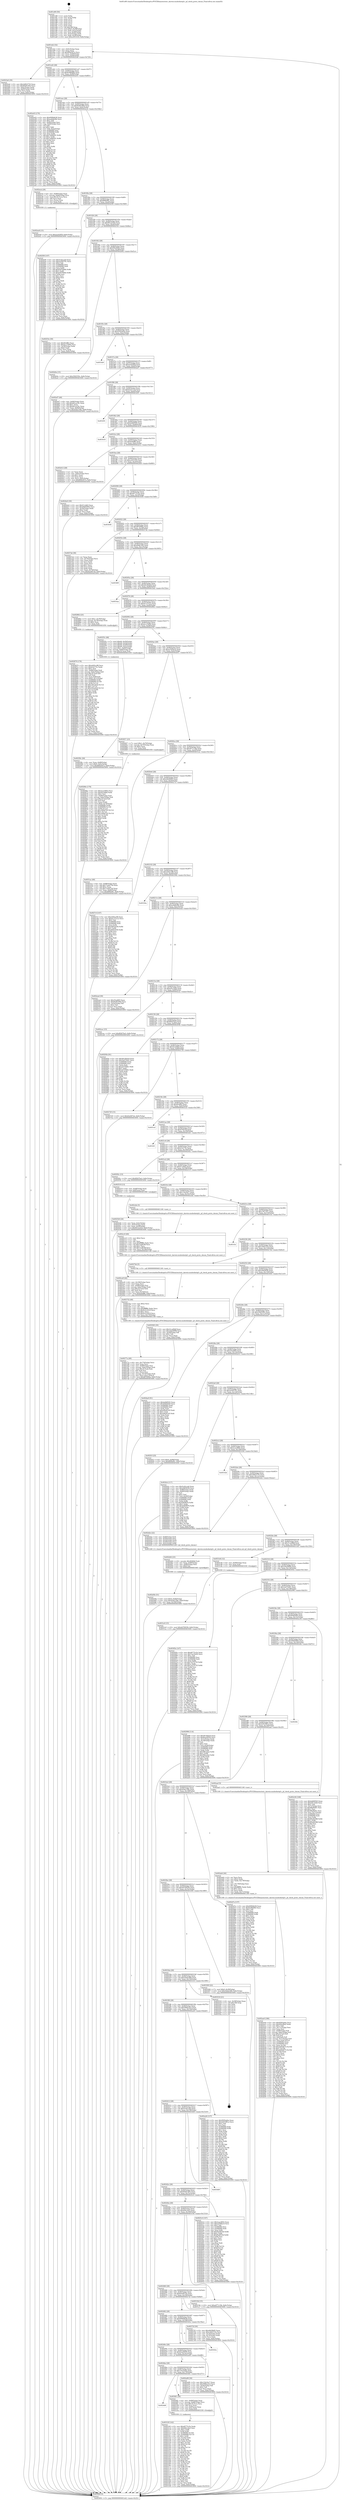 digraph "0x401e80" {
  label = "0x401e80 (/mnt/c/Users/mathe/Desktop/tcc/POCII/binaries/extr_darwin-xnubsdnetpf.c_pf_check_proto_cksum_Final-ollvm.out::main(0))"
  labelloc = "t"
  node[shape=record]

  Entry [label="",width=0.3,height=0.3,shape=circle,fillcolor=black,style=filled]
  "0x401eb2" [label="{
     0x401eb2 [32]\l
     | [instrs]\l
     &nbsp;&nbsp;0x401eb2 \<+6\>: mov -0x8c(%rbp),%eax\l
     &nbsp;&nbsp;0x401eb8 \<+2\>: mov %eax,%ecx\l
     &nbsp;&nbsp;0x401eba \<+6\>: sub $0x869e047a,%ecx\l
     &nbsp;&nbsp;0x401ec0 \<+6\>: mov %eax,-0x90(%rbp)\l
     &nbsp;&nbsp;0x401ec6 \<+6\>: mov %ecx,-0x94(%rbp)\l
     &nbsp;&nbsp;0x401ecc \<+6\>: je 00000000004025a6 \<main+0x726\>\l
  }"]
  "0x4025a6" [label="{
     0x4025a6 [30]\l
     | [instrs]\l
     &nbsp;&nbsp;0x4025a6 \<+5\>: mov $0x2d822735,%eax\l
     &nbsp;&nbsp;0x4025ab \<+5\>: mov $0x60d41405,%ecx\l
     &nbsp;&nbsp;0x4025b0 \<+3\>: mov -0x6c(%rbp),%edx\l
     &nbsp;&nbsp;0x4025b3 \<+3\>: cmp -0x60(%rbp),%edx\l
     &nbsp;&nbsp;0x4025b6 \<+3\>: cmovl %ecx,%eax\l
     &nbsp;&nbsp;0x4025b9 \<+6\>: mov %eax,-0x8c(%rbp)\l
     &nbsp;&nbsp;0x4025bf \<+5\>: jmp 0000000000403494 \<main+0x1614\>\l
  }"]
  "0x401ed2" [label="{
     0x401ed2 [28]\l
     | [instrs]\l
     &nbsp;&nbsp;0x401ed2 \<+5\>: jmp 0000000000401ed7 \<main+0x57\>\l
     &nbsp;&nbsp;0x401ed7 \<+6\>: mov -0x90(%rbp),%eax\l
     &nbsp;&nbsp;0x401edd \<+5\>: sub $0x8c98b984,%eax\l
     &nbsp;&nbsp;0x401ee2 \<+6\>: mov %eax,-0x98(%rbp)\l
     &nbsp;&nbsp;0x401ee8 \<+6\>: je 0000000000402e03 \<main+0xf83\>\l
  }"]
  Exit [label="",width=0.3,height=0.3,shape=circle,fillcolor=black,style=filled,peripheries=2]
  "0x402e03" [label="{
     0x402e03 [170]\l
     | [instrs]\l
     &nbsp;&nbsp;0x402e03 \<+5\>: mov $0x6999db38,%eax\l
     &nbsp;&nbsp;0x402e08 \<+5\>: mov $0xee8db26b,%ecx\l
     &nbsp;&nbsp;0x402e0d \<+2\>: mov $0x1,%dl\l
     &nbsp;&nbsp;0x402e0f \<+6\>: mov -0x84(%rbp),%esi\l
     &nbsp;&nbsp;0x402e15 \<+3\>: cmp -0x60(%rbp),%esi\l
     &nbsp;&nbsp;0x402e18 \<+4\>: setl %dil\l
     &nbsp;&nbsp;0x402e1c \<+4\>: and $0x1,%dil\l
     &nbsp;&nbsp;0x402e20 \<+4\>: mov %dil,-0x2a(%rbp)\l
     &nbsp;&nbsp;0x402e24 \<+7\>: mov 0x406060,%esi\l
     &nbsp;&nbsp;0x402e2b \<+8\>: mov 0x406068,%r8d\l
     &nbsp;&nbsp;0x402e33 \<+3\>: mov %esi,%r9d\l
     &nbsp;&nbsp;0x402e36 \<+7\>: add $0x7e6683f1,%r9d\l
     &nbsp;&nbsp;0x402e3d \<+4\>: sub $0x1,%r9d\l
     &nbsp;&nbsp;0x402e41 \<+7\>: sub $0x7e6683f1,%r9d\l
     &nbsp;&nbsp;0x402e48 \<+4\>: imul %r9d,%esi\l
     &nbsp;&nbsp;0x402e4c \<+3\>: and $0x1,%esi\l
     &nbsp;&nbsp;0x402e4f \<+3\>: cmp $0x0,%esi\l
     &nbsp;&nbsp;0x402e52 \<+4\>: sete %dil\l
     &nbsp;&nbsp;0x402e56 \<+4\>: cmp $0xa,%r8d\l
     &nbsp;&nbsp;0x402e5a \<+4\>: setl %r10b\l
     &nbsp;&nbsp;0x402e5e \<+3\>: mov %dil,%r11b\l
     &nbsp;&nbsp;0x402e61 \<+4\>: xor $0xff,%r11b\l
     &nbsp;&nbsp;0x402e65 \<+3\>: mov %r10b,%bl\l
     &nbsp;&nbsp;0x402e68 \<+3\>: xor $0xff,%bl\l
     &nbsp;&nbsp;0x402e6b \<+3\>: xor $0x1,%dl\l
     &nbsp;&nbsp;0x402e6e \<+3\>: mov %r11b,%r14b\l
     &nbsp;&nbsp;0x402e71 \<+4\>: and $0xff,%r14b\l
     &nbsp;&nbsp;0x402e75 \<+3\>: and %dl,%dil\l
     &nbsp;&nbsp;0x402e78 \<+3\>: mov %bl,%r15b\l
     &nbsp;&nbsp;0x402e7b \<+4\>: and $0xff,%r15b\l
     &nbsp;&nbsp;0x402e7f \<+3\>: and %dl,%r10b\l
     &nbsp;&nbsp;0x402e82 \<+3\>: or %dil,%r14b\l
     &nbsp;&nbsp;0x402e85 \<+3\>: or %r10b,%r15b\l
     &nbsp;&nbsp;0x402e88 \<+3\>: xor %r15b,%r14b\l
     &nbsp;&nbsp;0x402e8b \<+3\>: or %bl,%r11b\l
     &nbsp;&nbsp;0x402e8e \<+4\>: xor $0xff,%r11b\l
     &nbsp;&nbsp;0x402e92 \<+3\>: or $0x1,%dl\l
     &nbsp;&nbsp;0x402e95 \<+3\>: and %dl,%r11b\l
     &nbsp;&nbsp;0x402e98 \<+3\>: or %r11b,%r14b\l
     &nbsp;&nbsp;0x402e9b \<+4\>: test $0x1,%r14b\l
     &nbsp;&nbsp;0x402e9f \<+3\>: cmovne %ecx,%eax\l
     &nbsp;&nbsp;0x402ea2 \<+6\>: mov %eax,-0x8c(%rbp)\l
     &nbsp;&nbsp;0x402ea8 \<+5\>: jmp 0000000000403494 \<main+0x1614\>\l
  }"]
  "0x401eee" [label="{
     0x401eee [28]\l
     | [instrs]\l
     &nbsp;&nbsp;0x401eee \<+5\>: jmp 0000000000401ef3 \<main+0x73\>\l
     &nbsp;&nbsp;0x401ef3 \<+6\>: mov -0x90(%rbp),%eax\l
     &nbsp;&nbsp;0x401ef9 \<+5\>: sub $0x8e06180d,%eax\l
     &nbsp;&nbsp;0x401efe \<+6\>: mov %eax,-0x9c(%rbp)\l
     &nbsp;&nbsp;0x401f04 \<+6\>: je 0000000000402ecb \<main+0x104b\>\l
  }"]
  "0x4031e0" [label="{
     0x4031e0 [15]\l
     | [instrs]\l
     &nbsp;&nbsp;0x4031e0 \<+10\>: movl $0x4d709256,-0x8c(%rbp)\l
     &nbsp;&nbsp;0x4031ea \<+5\>: jmp 0000000000403494 \<main+0x1614\>\l
  }"]
  "0x402ecb" [label="{
     0x402ecb [29]\l
     | [instrs]\l
     &nbsp;&nbsp;0x402ecb \<+4\>: mov -0x68(%rbp),%rax\l
     &nbsp;&nbsp;0x402ecf \<+7\>: movslq -0x84(%rbp),%rcx\l
     &nbsp;&nbsp;0x402ed6 \<+4\>: imul $0x18,%rcx,%rcx\l
     &nbsp;&nbsp;0x402eda \<+3\>: add %rcx,%rax\l
     &nbsp;&nbsp;0x402edd \<+3\>: mov (%rax),%rax\l
     &nbsp;&nbsp;0x402ee0 \<+3\>: mov %rax,%rdi\l
     &nbsp;&nbsp;0x402ee3 \<+5\>: call 0000000000401030 \<free@plt\>\l
     | [calls]\l
     &nbsp;&nbsp;0x401030 \{1\} (unknown)\l
  }"]
  "0x401f0a" [label="{
     0x401f0a [28]\l
     | [instrs]\l
     &nbsp;&nbsp;0x401f0a \<+5\>: jmp 0000000000401f0f \<main+0x8f\>\l
     &nbsp;&nbsp;0x401f0f \<+6\>: mov -0x90(%rbp),%eax\l
     &nbsp;&nbsp;0x401f15 \<+5\>: sub $0x8f99ef81,%eax\l
     &nbsp;&nbsp;0x401f1a \<+6\>: mov %eax,-0xa0(%rbp)\l
     &nbsp;&nbsp;0x401f20 \<+6\>: je 0000000000402f38 \<main+0x10b8\>\l
  }"]
  "0x40310f" [label="{
     0x40310f [142]\l
     | [instrs]\l
     &nbsp;&nbsp;0x40310f \<+5\>: mov $0xd0772c5e,%edx\l
     &nbsp;&nbsp;0x403114 \<+5\>: mov $0x60fcc4a5,%esi\l
     &nbsp;&nbsp;0x403119 \<+3\>: mov $0x1,%r8b\l
     &nbsp;&nbsp;0x40311c \<+3\>: xor %r9d,%r9d\l
     &nbsp;&nbsp;0x40311f \<+8\>: mov 0x406060,%r10d\l
     &nbsp;&nbsp;0x403127 \<+8\>: mov 0x406068,%r11d\l
     &nbsp;&nbsp;0x40312f \<+4\>: sub $0x1,%r9d\l
     &nbsp;&nbsp;0x403133 \<+3\>: mov %r10d,%ebx\l
     &nbsp;&nbsp;0x403136 \<+3\>: add %r9d,%ebx\l
     &nbsp;&nbsp;0x403139 \<+4\>: imul %ebx,%r10d\l
     &nbsp;&nbsp;0x40313d \<+4\>: and $0x1,%r10d\l
     &nbsp;&nbsp;0x403141 \<+4\>: cmp $0x0,%r10d\l
     &nbsp;&nbsp;0x403145 \<+4\>: sete %r14b\l
     &nbsp;&nbsp;0x403149 \<+4\>: cmp $0xa,%r11d\l
     &nbsp;&nbsp;0x40314d \<+4\>: setl %r15b\l
     &nbsp;&nbsp;0x403151 \<+3\>: mov %r14b,%r12b\l
     &nbsp;&nbsp;0x403154 \<+4\>: xor $0xff,%r12b\l
     &nbsp;&nbsp;0x403158 \<+3\>: mov %r15b,%r13b\l
     &nbsp;&nbsp;0x40315b \<+4\>: xor $0xff,%r13b\l
     &nbsp;&nbsp;0x40315f \<+4\>: xor $0x0,%r8b\l
     &nbsp;&nbsp;0x403163 \<+3\>: mov %r12b,%al\l
     &nbsp;&nbsp;0x403166 \<+2\>: and $0x0,%al\l
     &nbsp;&nbsp;0x403168 \<+3\>: and %r8b,%r14b\l
     &nbsp;&nbsp;0x40316b \<+3\>: mov %r13b,%cl\l
     &nbsp;&nbsp;0x40316e \<+3\>: and $0x0,%cl\l
     &nbsp;&nbsp;0x403171 \<+3\>: and %r8b,%r15b\l
     &nbsp;&nbsp;0x403174 \<+3\>: or %r14b,%al\l
     &nbsp;&nbsp;0x403177 \<+3\>: or %r15b,%cl\l
     &nbsp;&nbsp;0x40317a \<+2\>: xor %cl,%al\l
     &nbsp;&nbsp;0x40317c \<+3\>: or %r13b,%r12b\l
     &nbsp;&nbsp;0x40317f \<+4\>: xor $0xff,%r12b\l
     &nbsp;&nbsp;0x403183 \<+4\>: or $0x0,%r8b\l
     &nbsp;&nbsp;0x403187 \<+3\>: and %r8b,%r12b\l
     &nbsp;&nbsp;0x40318a \<+3\>: or %r12b,%al\l
     &nbsp;&nbsp;0x40318d \<+2\>: test $0x1,%al\l
     &nbsp;&nbsp;0x40318f \<+3\>: cmovne %esi,%edx\l
     &nbsp;&nbsp;0x403192 \<+6\>: mov %edx,-0x8c(%rbp)\l
     &nbsp;&nbsp;0x403198 \<+5\>: jmp 0000000000403494 \<main+0x1614\>\l
  }"]
  "0x402f38" [label="{
     0x402f38 [147]\l
     | [instrs]\l
     &nbsp;&nbsp;0x402f38 \<+5\>: mov $0x5cd2ccdd,%eax\l
     &nbsp;&nbsp;0x402f3d \<+5\>: mov $0x2a595791,%ecx\l
     &nbsp;&nbsp;0x402f42 \<+2\>: mov $0x1,%dl\l
     &nbsp;&nbsp;0x402f44 \<+7\>: mov 0x406060,%esi\l
     &nbsp;&nbsp;0x402f4b \<+7\>: mov 0x406068,%edi\l
     &nbsp;&nbsp;0x402f52 \<+3\>: mov %esi,%r8d\l
     &nbsp;&nbsp;0x402f55 \<+7\>: add $0xb5976b6b,%r8d\l
     &nbsp;&nbsp;0x402f5c \<+4\>: sub $0x1,%r8d\l
     &nbsp;&nbsp;0x402f60 \<+7\>: sub $0xb5976b6b,%r8d\l
     &nbsp;&nbsp;0x402f67 \<+4\>: imul %r8d,%esi\l
     &nbsp;&nbsp;0x402f6b \<+3\>: and $0x1,%esi\l
     &nbsp;&nbsp;0x402f6e \<+3\>: cmp $0x0,%esi\l
     &nbsp;&nbsp;0x402f71 \<+4\>: sete %r9b\l
     &nbsp;&nbsp;0x402f75 \<+3\>: cmp $0xa,%edi\l
     &nbsp;&nbsp;0x402f78 \<+4\>: setl %r10b\l
     &nbsp;&nbsp;0x402f7c \<+3\>: mov %r9b,%r11b\l
     &nbsp;&nbsp;0x402f7f \<+4\>: xor $0xff,%r11b\l
     &nbsp;&nbsp;0x402f83 \<+3\>: mov %r10b,%bl\l
     &nbsp;&nbsp;0x402f86 \<+3\>: xor $0xff,%bl\l
     &nbsp;&nbsp;0x402f89 \<+3\>: xor $0x1,%dl\l
     &nbsp;&nbsp;0x402f8c \<+3\>: mov %r11b,%r14b\l
     &nbsp;&nbsp;0x402f8f \<+4\>: and $0xff,%r14b\l
     &nbsp;&nbsp;0x402f93 \<+3\>: and %dl,%r9b\l
     &nbsp;&nbsp;0x402f96 \<+3\>: mov %bl,%r15b\l
     &nbsp;&nbsp;0x402f99 \<+4\>: and $0xff,%r15b\l
     &nbsp;&nbsp;0x402f9d \<+3\>: and %dl,%r10b\l
     &nbsp;&nbsp;0x402fa0 \<+3\>: or %r9b,%r14b\l
     &nbsp;&nbsp;0x402fa3 \<+3\>: or %r10b,%r15b\l
     &nbsp;&nbsp;0x402fa6 \<+3\>: xor %r15b,%r14b\l
     &nbsp;&nbsp;0x402fa9 \<+3\>: or %bl,%r11b\l
     &nbsp;&nbsp;0x402fac \<+4\>: xor $0xff,%r11b\l
     &nbsp;&nbsp;0x402fb0 \<+3\>: or $0x1,%dl\l
     &nbsp;&nbsp;0x402fb3 \<+3\>: and %dl,%r11b\l
     &nbsp;&nbsp;0x402fb6 \<+3\>: or %r11b,%r14b\l
     &nbsp;&nbsp;0x402fb9 \<+4\>: test $0x1,%r14b\l
     &nbsp;&nbsp;0x402fbd \<+3\>: cmovne %ecx,%eax\l
     &nbsp;&nbsp;0x402fc0 \<+6\>: mov %eax,-0x8c(%rbp)\l
     &nbsp;&nbsp;0x402fc6 \<+5\>: jmp 0000000000403494 \<main+0x1614\>\l
  }"]
  "0x401f26" [label="{
     0x401f26 [28]\l
     | [instrs]\l
     &nbsp;&nbsp;0x401f26 \<+5\>: jmp 0000000000401f2b \<main+0xab\>\l
     &nbsp;&nbsp;0x401f2b \<+6\>: mov -0x90(%rbp),%eax\l
     &nbsp;&nbsp;0x401f31 \<+5\>: sub $0x9012e424,%eax\l
     &nbsp;&nbsp;0x401f36 \<+6\>: mov %eax,-0xa4(%rbp)\l
     &nbsp;&nbsp;0x401f3c \<+6\>: je 000000000040253e \<main+0x6be\>\l
  }"]
  "0x4024d6" [label="{
     0x4024d6\l
  }", style=dashed]
  "0x40253e" [label="{
     0x40253e [30]\l
     | [instrs]\l
     &nbsp;&nbsp;0x40253e \<+5\>: mov $0x60cff62,%eax\l
     &nbsp;&nbsp;0x402543 \<+5\>: mov $0xdcc15d04,%ecx\l
     &nbsp;&nbsp;0x402548 \<+3\>: mov -0x30(%rbp),%edx\l
     &nbsp;&nbsp;0x40254b \<+3\>: cmp $0x0,%edx\l
     &nbsp;&nbsp;0x40254e \<+3\>: cmove %ecx,%eax\l
     &nbsp;&nbsp;0x402551 \<+6\>: mov %eax,-0x8c(%rbp)\l
     &nbsp;&nbsp;0x402557 \<+5\>: jmp 0000000000403494 \<main+0x1614\>\l
  }"]
  "0x401f42" [label="{
     0x401f42 [28]\l
     | [instrs]\l
     &nbsp;&nbsp;0x401f42 \<+5\>: jmp 0000000000401f47 \<main+0xc7\>\l
     &nbsp;&nbsp;0x401f47 \<+6\>: mov -0x90(%rbp),%eax\l
     &nbsp;&nbsp;0x401f4d \<+5\>: sub $0x950cf6d2,%eax\l
     &nbsp;&nbsp;0x401f52 \<+6\>: mov %eax,-0xa8(%rbp)\l
     &nbsp;&nbsp;0x401f58 \<+6\>: je 0000000000402b9a \<main+0xd1a\>\l
  }"]
  "0x4030f1" [label="{
     0x4030f1 [30]\l
     | [instrs]\l
     &nbsp;&nbsp;0x4030f1 \<+4\>: mov -0x68(%rbp),%rax\l
     &nbsp;&nbsp;0x4030f5 \<+7\>: movslq -0x88(%rbp),%rcx\l
     &nbsp;&nbsp;0x4030fc \<+4\>: imul $0x18,%rcx,%rcx\l
     &nbsp;&nbsp;0x403100 \<+3\>: add %rcx,%rax\l
     &nbsp;&nbsp;0x403103 \<+4\>: mov 0x8(%rax),%rax\l
     &nbsp;&nbsp;0x403107 \<+3\>: mov %rax,%rdi\l
     &nbsp;&nbsp;0x40310a \<+5\>: call 0000000000401030 \<free@plt\>\l
     | [calls]\l
     &nbsp;&nbsp;0x401030 \{1\} (unknown)\l
  }"]
  "0x402b9a" [label="{
     0x402b9a [15]\l
     | [instrs]\l
     &nbsp;&nbsp;0x402b9a \<+10\>: movl $0x2582559c,-0x8c(%rbp)\l
     &nbsp;&nbsp;0x402ba4 \<+5\>: jmp 0000000000403494 \<main+0x1614\>\l
  }"]
  "0x401f5e" [label="{
     0x401f5e [28]\l
     | [instrs]\l
     &nbsp;&nbsp;0x401f5e \<+5\>: jmp 0000000000401f63 \<main+0xe3\>\l
     &nbsp;&nbsp;0x401f63 \<+6\>: mov -0x90(%rbp),%eax\l
     &nbsp;&nbsp;0x401f69 \<+5\>: sub $0x9595ab0a,%eax\l
     &nbsp;&nbsp;0x401f6e \<+6\>: mov %eax,-0xac(%rbp)\l
     &nbsp;&nbsp;0x401f74 \<+6\>: je 00000000004033b9 \<main+0x1539\>\l
  }"]
  "0x402ee8" [label="{
     0x402ee8 [15]\l
     | [instrs]\l
     &nbsp;&nbsp;0x402ee8 \<+10\>: movl $0xaa24285f,-0x8c(%rbp)\l
     &nbsp;&nbsp;0x402ef2 \<+5\>: jmp 0000000000403494 \<main+0x1614\>\l
  }"]
  "0x4033b9" [label="{
     0x4033b9\l
  }", style=dashed]
  "0x401f7a" [label="{
     0x401f7a [28]\l
     | [instrs]\l
     &nbsp;&nbsp;0x401f7a \<+5\>: jmp 0000000000401f7f \<main+0xff\>\l
     &nbsp;&nbsp;0x401f7f \<+6\>: mov -0x90(%rbp),%eax\l
     &nbsp;&nbsp;0x401f85 \<+5\>: sub $0xaa24285f,%eax\l
     &nbsp;&nbsp;0x401f8a \<+6\>: mov %eax,-0xb0(%rbp)\l
     &nbsp;&nbsp;0x401f90 \<+6\>: je 0000000000402ef7 \<main+0x1077\>\l
  }"]
  "0x402d5b" [label="{
     0x402d5b [31]\l
     | [instrs]\l
     &nbsp;&nbsp;0x402d5b \<+10\>: movl $0x0,-0x84(%rbp)\l
     &nbsp;&nbsp;0x402d65 \<+10\>: movl $0x45de158a,-0x8c(%rbp)\l
     &nbsp;&nbsp;0x402d6f \<+6\>: mov %eax,-0x184(%rbp)\l
     &nbsp;&nbsp;0x402d75 \<+5\>: jmp 0000000000403494 \<main+0x1614\>\l
  }"]
  "0x402ef7" [label="{
     0x402ef7 [40]\l
     | [instrs]\l
     &nbsp;&nbsp;0x402ef7 \<+6\>: mov -0x84(%rbp),%eax\l
     &nbsp;&nbsp;0x402efd \<+5\>: add $0xb81aa16c,%eax\l
     &nbsp;&nbsp;0x402f02 \<+3\>: add $0x1,%eax\l
     &nbsp;&nbsp;0x402f05 \<+5\>: sub $0xb81aa16c,%eax\l
     &nbsp;&nbsp;0x402f0a \<+6\>: mov %eax,-0x84(%rbp)\l
     &nbsp;&nbsp;0x402f10 \<+10\>: movl $0x45de158a,-0x8c(%rbp)\l
     &nbsp;&nbsp;0x402f1a \<+5\>: jmp 0000000000403494 \<main+0x1614\>\l
  }"]
  "0x401f96" [label="{
     0x401f96 [28]\l
     | [instrs]\l
     &nbsp;&nbsp;0x401f96 \<+5\>: jmp 0000000000401f9b \<main+0x11b\>\l
     &nbsp;&nbsp;0x401f9b \<+6\>: mov -0x90(%rbp),%eax\l
     &nbsp;&nbsp;0x401fa1 \<+5\>: sub $0xb2a511ed,%eax\l
     &nbsp;&nbsp;0x401fa6 \<+6\>: mov %eax,-0xb4(%rbp)\l
     &nbsp;&nbsp;0x401fac \<+6\>: je 0000000000403291 \<main+0x1411\>\l
  }"]
  "0x402d44" [label="{
     0x402d44 [23]\l
     | [instrs]\l
     &nbsp;&nbsp;0x402d44 \<+10\>: movabs $0x4040b6,%rdi\l
     &nbsp;&nbsp;0x402d4e \<+3\>: mov %eax,-0x80(%rbp)\l
     &nbsp;&nbsp;0x402d51 \<+3\>: mov -0x80(%rbp),%esi\l
     &nbsp;&nbsp;0x402d54 \<+2\>: mov $0x0,%al\l
     &nbsp;&nbsp;0x402d56 \<+5\>: call 0000000000401040 \<printf@plt\>\l
     | [calls]\l
     &nbsp;&nbsp;0x401040 \{1\} (unknown)\l
  }"]
  "0x403291" [label="{
     0x403291\l
  }", style=dashed]
  "0x401fb2" [label="{
     0x401fb2 [28]\l
     | [instrs]\l
     &nbsp;&nbsp;0x401fb2 \<+5\>: jmp 0000000000401fb7 \<main+0x137\>\l
     &nbsp;&nbsp;0x401fb7 \<+6\>: mov -0x90(%rbp),%eax\l
     &nbsp;&nbsp;0x401fbd \<+5\>: sub $0xbd46f545,%eax\l
     &nbsp;&nbsp;0x401fc2 \<+6\>: mov %eax,-0xb8(%rbp)\l
     &nbsp;&nbsp;0x401fc8 \<+6\>: je 0000000000403418 \<main+0x1598\>\l
  }"]
  "0x402ce8" [label="{
     0x402ce8 [42]\l
     | [instrs]\l
     &nbsp;&nbsp;0x402ce8 \<+6\>: mov -0x180(%rbp),%ecx\l
     &nbsp;&nbsp;0x402cee \<+3\>: imul %eax,%ecx\l
     &nbsp;&nbsp;0x402cf1 \<+4\>: mov -0x68(%rbp),%rsi\l
     &nbsp;&nbsp;0x402cf5 \<+4\>: movslq -0x6c(%rbp),%rdi\l
     &nbsp;&nbsp;0x402cf9 \<+4\>: imul $0x18,%rdi,%rdi\l
     &nbsp;&nbsp;0x402cfd \<+3\>: add %rdi,%rsi\l
     &nbsp;&nbsp;0x402d00 \<+3\>: mov %ecx,0x10(%rsi)\l
     &nbsp;&nbsp;0x402d03 \<+10\>: movl $0xbefefffb,-0x8c(%rbp)\l
     &nbsp;&nbsp;0x402d0d \<+5\>: jmp 0000000000403494 \<main+0x1614\>\l
  }"]
  "0x403418" [label="{
     0x403418\l
  }", style=dashed]
  "0x401fce" [label="{
     0x401fce [28]\l
     | [instrs]\l
     &nbsp;&nbsp;0x401fce \<+5\>: jmp 0000000000401fd3 \<main+0x153\>\l
     &nbsp;&nbsp;0x401fd3 \<+6\>: mov -0x90(%rbp),%eax\l
     &nbsp;&nbsp;0x401fd9 \<+5\>: sub $0xbefefffb,%eax\l
     &nbsp;&nbsp;0x401fde \<+6\>: mov %eax,-0xbc(%rbp)\l
     &nbsp;&nbsp;0x401fe4 \<+6\>: je 0000000000402d12 \<main+0xe92\>\l
  }"]
  "0x402cc0" [label="{
     0x402cc0 [40]\l
     | [instrs]\l
     &nbsp;&nbsp;0x402cc0 \<+5\>: mov $0x2,%ecx\l
     &nbsp;&nbsp;0x402cc5 \<+1\>: cltd\l
     &nbsp;&nbsp;0x402cc6 \<+2\>: idiv %ecx\l
     &nbsp;&nbsp;0x402cc8 \<+6\>: imul $0xfffffffe,%edx,%ecx\l
     &nbsp;&nbsp;0x402cce \<+6\>: sub $0x1aafb30f,%ecx\l
     &nbsp;&nbsp;0x402cd4 \<+3\>: add $0x1,%ecx\l
     &nbsp;&nbsp;0x402cd7 \<+6\>: add $0x1aafb30f,%ecx\l
     &nbsp;&nbsp;0x402cdd \<+6\>: mov %ecx,-0x180(%rbp)\l
     &nbsp;&nbsp;0x402ce3 \<+5\>: call 0000000000401160 \<next_i\>\l
     | [calls]\l
     &nbsp;&nbsp;0x401160 \{1\} (/mnt/c/Users/mathe/Desktop/tcc/POCII/binaries/extr_darwin-xnubsdnetpf.c_pf_check_proto_cksum_Final-ollvm.out::next_i)\l
  }"]
  "0x402d12" [label="{
     0x402d12 [28]\l
     | [instrs]\l
     &nbsp;&nbsp;0x402d12 \<+2\>: xor %eax,%eax\l
     &nbsp;&nbsp;0x402d14 \<+3\>: mov -0x6c(%rbp),%ecx\l
     &nbsp;&nbsp;0x402d17 \<+3\>: sub $0x1,%eax\l
     &nbsp;&nbsp;0x402d1a \<+2\>: sub %eax,%ecx\l
     &nbsp;&nbsp;0x402d1c \<+3\>: mov %ecx,-0x6c(%rbp)\l
     &nbsp;&nbsp;0x402d1f \<+10\>: movl $0x869e047a,-0x8c(%rbp)\l
     &nbsp;&nbsp;0x402d29 \<+5\>: jmp 0000000000403494 \<main+0x1614\>\l
  }"]
  "0x401fea" [label="{
     0x401fea [28]\l
     | [instrs]\l
     &nbsp;&nbsp;0x401fea \<+5\>: jmp 0000000000401fef \<main+0x16f\>\l
     &nbsp;&nbsp;0x401fef \<+6\>: mov -0x90(%rbp),%eax\l
     &nbsp;&nbsp;0x401ff5 \<+5\>: sub $0xce931416,%eax\l
     &nbsp;&nbsp;0x401ffa \<+6\>: mov %eax,-0xc0(%rbp)\l
     &nbsp;&nbsp;0x402000 \<+6\>: je 00000000004024e0 \<main+0x660\>\l
  }"]
  "0x402ae0" [label="{
     0x402ae0 [186]\l
     | [instrs]\l
     &nbsp;&nbsp;0x402ae0 \<+5\>: mov $0x9595ab0a,%ecx\l
     &nbsp;&nbsp;0x402ae5 \<+5\>: mov $0x950cf6d2,%edx\l
     &nbsp;&nbsp;0x402aea \<+3\>: mov $0x1,%dil\l
     &nbsp;&nbsp;0x402aed \<+6\>: mov -0x17c(%rbp),%esi\l
     &nbsp;&nbsp;0x402af3 \<+3\>: imul %eax,%esi\l
     &nbsp;&nbsp;0x402af6 \<+4\>: mov -0x68(%rbp),%r8\l
     &nbsp;&nbsp;0x402afa \<+4\>: movslq -0x6c(%rbp),%r9\l
     &nbsp;&nbsp;0x402afe \<+4\>: imul $0x18,%r9,%r9\l
     &nbsp;&nbsp;0x402b02 \<+3\>: add %r9,%r8\l
     &nbsp;&nbsp;0x402b05 \<+4\>: mov 0x8(%r8),%r8\l
     &nbsp;&nbsp;0x402b09 \<+4\>: movslq -0x7c(%rbp),%r9\l
     &nbsp;&nbsp;0x402b0d \<+4\>: mov %esi,(%r8,%r9,4)\l
     &nbsp;&nbsp;0x402b11 \<+7\>: mov 0x406060,%eax\l
     &nbsp;&nbsp;0x402b18 \<+7\>: mov 0x406068,%esi\l
     &nbsp;&nbsp;0x402b1f \<+3\>: mov %eax,%r10d\l
     &nbsp;&nbsp;0x402b22 \<+7\>: add $0xa0d5db73,%r10d\l
     &nbsp;&nbsp;0x402b29 \<+4\>: sub $0x1,%r10d\l
     &nbsp;&nbsp;0x402b2d \<+7\>: sub $0xa0d5db73,%r10d\l
     &nbsp;&nbsp;0x402b34 \<+4\>: imul %r10d,%eax\l
     &nbsp;&nbsp;0x402b38 \<+3\>: and $0x1,%eax\l
     &nbsp;&nbsp;0x402b3b \<+3\>: cmp $0x0,%eax\l
     &nbsp;&nbsp;0x402b3e \<+4\>: sete %r11b\l
     &nbsp;&nbsp;0x402b42 \<+3\>: cmp $0xa,%esi\l
     &nbsp;&nbsp;0x402b45 \<+3\>: setl %bl\l
     &nbsp;&nbsp;0x402b48 \<+3\>: mov %r11b,%r14b\l
     &nbsp;&nbsp;0x402b4b \<+4\>: xor $0xff,%r14b\l
     &nbsp;&nbsp;0x402b4f \<+3\>: mov %bl,%r15b\l
     &nbsp;&nbsp;0x402b52 \<+4\>: xor $0xff,%r15b\l
     &nbsp;&nbsp;0x402b56 \<+4\>: xor $0x1,%dil\l
     &nbsp;&nbsp;0x402b5a \<+3\>: mov %r14b,%r12b\l
     &nbsp;&nbsp;0x402b5d \<+4\>: and $0xff,%r12b\l
     &nbsp;&nbsp;0x402b61 \<+3\>: and %dil,%r11b\l
     &nbsp;&nbsp;0x402b64 \<+3\>: mov %r15b,%r13b\l
     &nbsp;&nbsp;0x402b67 \<+4\>: and $0xff,%r13b\l
     &nbsp;&nbsp;0x402b6b \<+3\>: and %dil,%bl\l
     &nbsp;&nbsp;0x402b6e \<+3\>: or %r11b,%r12b\l
     &nbsp;&nbsp;0x402b71 \<+3\>: or %bl,%r13b\l
     &nbsp;&nbsp;0x402b74 \<+3\>: xor %r13b,%r12b\l
     &nbsp;&nbsp;0x402b77 \<+3\>: or %r15b,%r14b\l
     &nbsp;&nbsp;0x402b7a \<+4\>: xor $0xff,%r14b\l
     &nbsp;&nbsp;0x402b7e \<+4\>: or $0x1,%dil\l
     &nbsp;&nbsp;0x402b82 \<+3\>: and %dil,%r14b\l
     &nbsp;&nbsp;0x402b85 \<+3\>: or %r14b,%r12b\l
     &nbsp;&nbsp;0x402b88 \<+4\>: test $0x1,%r12b\l
     &nbsp;&nbsp;0x402b8c \<+3\>: cmovne %edx,%ecx\l
     &nbsp;&nbsp;0x402b8f \<+6\>: mov %ecx,-0x8c(%rbp)\l
     &nbsp;&nbsp;0x402b95 \<+5\>: jmp 0000000000403494 \<main+0x1614\>\l
  }"]
  "0x4024e0" [label="{
     0x4024e0 [30]\l
     | [instrs]\l
     &nbsp;&nbsp;0x4024e0 \<+5\>: mov $0xf11e8d3,%eax\l
     &nbsp;&nbsp;0x4024e5 \<+5\>: mov $0x40b65845,%ecx\l
     &nbsp;&nbsp;0x4024ea \<+3\>: mov -0x34(%rbp),%edx\l
     &nbsp;&nbsp;0x4024ed \<+3\>: cmp $0x2,%edx\l
     &nbsp;&nbsp;0x4024f0 \<+3\>: cmovne %ecx,%eax\l
     &nbsp;&nbsp;0x4024f3 \<+6\>: mov %eax,-0x8c(%rbp)\l
     &nbsp;&nbsp;0x4024f9 \<+5\>: jmp 0000000000403494 \<main+0x1614\>\l
  }"]
  "0x402006" [label="{
     0x402006 [28]\l
     | [instrs]\l
     &nbsp;&nbsp;0x402006 \<+5\>: jmp 000000000040200b \<main+0x18b\>\l
     &nbsp;&nbsp;0x40200b \<+6\>: mov -0x90(%rbp),%eax\l
     &nbsp;&nbsp;0x402011 \<+5\>: sub $0xd0772c5e,%eax\l
     &nbsp;&nbsp;0x402016 \<+6\>: mov %eax,-0xc4(%rbp)\l
     &nbsp;&nbsp;0x40201c \<+6\>: je 0000000000403458 \<main+0x15d8\>\l
  }"]
  "0x403494" [label="{
     0x403494 [5]\l
     | [instrs]\l
     &nbsp;&nbsp;0x403494 \<+5\>: jmp 0000000000401eb2 \<main+0x32\>\l
  }"]
  "0x401e80" [label="{
     0x401e80 [50]\l
     | [instrs]\l
     &nbsp;&nbsp;0x401e80 \<+1\>: push %rbp\l
     &nbsp;&nbsp;0x401e81 \<+3\>: mov %rsp,%rbp\l
     &nbsp;&nbsp;0x401e84 \<+2\>: push %r15\l
     &nbsp;&nbsp;0x401e86 \<+2\>: push %r14\l
     &nbsp;&nbsp;0x401e88 \<+2\>: push %r13\l
     &nbsp;&nbsp;0x401e8a \<+2\>: push %r12\l
     &nbsp;&nbsp;0x401e8c \<+1\>: push %rbx\l
     &nbsp;&nbsp;0x401e8d \<+7\>: sub $0x168,%rsp\l
     &nbsp;&nbsp;0x401e94 \<+7\>: movl $0x0,-0x38(%rbp)\l
     &nbsp;&nbsp;0x401e9b \<+3\>: mov %edi,-0x3c(%rbp)\l
     &nbsp;&nbsp;0x401e9e \<+4\>: mov %rsi,-0x48(%rbp)\l
     &nbsp;&nbsp;0x401ea2 \<+3\>: mov -0x3c(%rbp),%edi\l
     &nbsp;&nbsp;0x401ea5 \<+3\>: mov %edi,-0x34(%rbp)\l
     &nbsp;&nbsp;0x401ea8 \<+10\>: movl $0xce931416,-0x8c(%rbp)\l
  }"]
  "0x402ab4" [label="{
     0x402ab4 [44]\l
     | [instrs]\l
     &nbsp;&nbsp;0x402ab4 \<+2\>: xor %ecx,%ecx\l
     &nbsp;&nbsp;0x402ab6 \<+5\>: mov $0x2,%edx\l
     &nbsp;&nbsp;0x402abb \<+6\>: mov %edx,-0x178(%rbp)\l
     &nbsp;&nbsp;0x402ac1 \<+1\>: cltd\l
     &nbsp;&nbsp;0x402ac2 \<+6\>: mov -0x178(%rbp),%esi\l
     &nbsp;&nbsp;0x402ac8 \<+2\>: idiv %esi\l
     &nbsp;&nbsp;0x402aca \<+6\>: imul $0xfffffffe,%edx,%edx\l
     &nbsp;&nbsp;0x402ad0 \<+3\>: sub $0x1,%ecx\l
     &nbsp;&nbsp;0x402ad3 \<+2\>: sub %ecx,%edx\l
     &nbsp;&nbsp;0x402ad5 \<+6\>: mov %edx,-0x17c(%rbp)\l
     &nbsp;&nbsp;0x402adb \<+5\>: call 0000000000401160 \<next_i\>\l
     | [calls]\l
     &nbsp;&nbsp;0x401160 \{1\} (/mnt/c/Users/mathe/Desktop/tcc/POCII/binaries/extr_darwin-xnubsdnetpf.c_pf_check_proto_cksum_Final-ollvm.out::next_i)\l
  }"]
  "0x403458" [label="{
     0x403458\l
  }", style=dashed]
  "0x402022" [label="{
     0x402022 [28]\l
     | [instrs]\l
     &nbsp;&nbsp;0x402022 \<+5\>: jmp 0000000000402027 \<main+0x1a7\>\l
     &nbsp;&nbsp;0x402027 \<+6\>: mov -0x90(%rbp),%eax\l
     &nbsp;&nbsp;0x40202d \<+5\>: sub $0xd87b9fda,%eax\l
     &nbsp;&nbsp;0x402032 \<+6\>: mov %eax,-0xc8(%rbp)\l
     &nbsp;&nbsp;0x402038 \<+6\>: je 00000000004027ab \<main+0x92b\>\l
  }"]
  "0x4024ba" [label="{
     0x4024ba [28]\l
     | [instrs]\l
     &nbsp;&nbsp;0x4024ba \<+5\>: jmp 00000000004024bf \<main+0x63f\>\l
     &nbsp;&nbsp;0x4024bf \<+6\>: mov -0x90(%rbp),%eax\l
     &nbsp;&nbsp;0x4024c5 \<+5\>: sub $0x7ee33e92,%eax\l
     &nbsp;&nbsp;0x4024ca \<+6\>: mov %eax,-0x170(%rbp)\l
     &nbsp;&nbsp;0x4024d0 \<+6\>: je 00000000004030f1 \<main+0x1271\>\l
  }"]
  "0x4027ab" [label="{
     0x4027ab [36]\l
     | [instrs]\l
     &nbsp;&nbsp;0x4027ab \<+2\>: xor %eax,%eax\l
     &nbsp;&nbsp;0x4027ad \<+3\>: mov -0x74(%rbp),%ecx\l
     &nbsp;&nbsp;0x4027b0 \<+2\>: mov %eax,%edx\l
     &nbsp;&nbsp;0x4027b2 \<+2\>: sub %ecx,%edx\l
     &nbsp;&nbsp;0x4027b4 \<+2\>: mov %eax,%ecx\l
     &nbsp;&nbsp;0x4027b6 \<+3\>: sub $0x1,%ecx\l
     &nbsp;&nbsp;0x4027b9 \<+2\>: add %ecx,%edx\l
     &nbsp;&nbsp;0x4027bb \<+2\>: sub %edx,%eax\l
     &nbsp;&nbsp;0x4027bd \<+3\>: mov %eax,-0x74(%rbp)\l
     &nbsp;&nbsp;0x4027c0 \<+10\>: movl $0x62e067eb,-0x8c(%rbp)\l
     &nbsp;&nbsp;0x4027ca \<+5\>: jmp 0000000000403494 \<main+0x1614\>\l
  }"]
  "0x40203e" [label="{
     0x40203e [28]\l
     | [instrs]\l
     &nbsp;&nbsp;0x40203e \<+5\>: jmp 0000000000402043 \<main+0x1c3\>\l
     &nbsp;&nbsp;0x402043 \<+6\>: mov -0x90(%rbp),%eax\l
     &nbsp;&nbsp;0x402049 \<+5\>: sub $0xd9dfc344,%eax\l
     &nbsp;&nbsp;0x40204e \<+6\>: mov %eax,-0xcc(%rbp)\l
     &nbsp;&nbsp;0x402054 \<+6\>: je 0000000000403485 \<main+0x1605\>\l
  }"]
  "0x402a08" [label="{
     0x402a08 [30]\l
     | [instrs]\l
     &nbsp;&nbsp;0x402a08 \<+5\>: mov $0x132e5ec7,%eax\l
     &nbsp;&nbsp;0x402a0d \<+5\>: mov $0x590ba3e3,%ecx\l
     &nbsp;&nbsp;0x402a12 \<+3\>: mov -0x2b(%rbp),%dl\l
     &nbsp;&nbsp;0x402a15 \<+3\>: test $0x1,%dl\l
     &nbsp;&nbsp;0x402a18 \<+3\>: cmovne %ecx,%eax\l
     &nbsp;&nbsp;0x402a1b \<+6\>: mov %eax,-0x8c(%rbp)\l
     &nbsp;&nbsp;0x402a21 \<+5\>: jmp 0000000000403494 \<main+0x1614\>\l
  }"]
  "0x403485" [label="{
     0x403485\l
  }", style=dashed]
  "0x40205a" [label="{
     0x40205a [28]\l
     | [instrs]\l
     &nbsp;&nbsp;0x40205a \<+5\>: jmp 000000000040205f \<main+0x1df\>\l
     &nbsp;&nbsp;0x40205f \<+6\>: mov -0x90(%rbp),%eax\l
     &nbsp;&nbsp;0x402065 \<+5\>: sub $0xdb10bdc8,%eax\l
     &nbsp;&nbsp;0x40206a \<+6\>: mov %eax,-0xd0(%rbp)\l
     &nbsp;&nbsp;0x402070 \<+6\>: je 00000000004033aa \<main+0x152a\>\l
  }"]
  "0x40249e" [label="{
     0x40249e [28]\l
     | [instrs]\l
     &nbsp;&nbsp;0x40249e \<+5\>: jmp 00000000004024a3 \<main+0x623\>\l
     &nbsp;&nbsp;0x4024a3 \<+6\>: mov -0x90(%rbp),%eax\l
     &nbsp;&nbsp;0x4024a9 \<+5\>: sub $0x6ea20030,%eax\l
     &nbsp;&nbsp;0x4024ae \<+6\>: mov %eax,-0x16c(%rbp)\l
     &nbsp;&nbsp;0x4024b4 \<+6\>: je 0000000000402a08 \<main+0xb88\>\l
  }"]
  "0x4033aa" [label="{
     0x4033aa\l
  }", style=dashed]
  "0x402076" [label="{
     0x402076 [28]\l
     | [instrs]\l
     &nbsp;&nbsp;0x402076 \<+5\>: jmp 000000000040207b \<main+0x1fb\>\l
     &nbsp;&nbsp;0x40207b \<+6\>: mov -0x90(%rbp),%eax\l
     &nbsp;&nbsp;0x402081 \<+5\>: sub $0xdc137a12,%eax\l
     &nbsp;&nbsp;0x402086 \<+6\>: mov %eax,-0xd4(%rbp)\l
     &nbsp;&nbsp;0x40208c \<+6\>: je 0000000000402862 \<main+0x9e2\>\l
  }"]
  "0x40343a" [label="{
     0x40343a\l
  }", style=dashed]
  "0x402862" [label="{
     0x402862 [23]\l
     | [instrs]\l
     &nbsp;&nbsp;0x402862 \<+7\>: movl $0x1,-0x78(%rbp)\l
     &nbsp;&nbsp;0x402869 \<+4\>: movslq -0x78(%rbp),%rax\l
     &nbsp;&nbsp;0x40286d \<+4\>: shl $0x2,%rax\l
     &nbsp;&nbsp;0x402871 \<+3\>: mov %rax,%rdi\l
     &nbsp;&nbsp;0x402874 \<+5\>: call 0000000000401050 \<malloc@plt\>\l
     | [calls]\l
     &nbsp;&nbsp;0x401050 \{1\} (unknown)\l
  }"]
  "0x402092" [label="{
     0x402092 [28]\l
     | [instrs]\l
     &nbsp;&nbsp;0x402092 \<+5\>: jmp 0000000000402097 \<main+0x217\>\l
     &nbsp;&nbsp;0x402097 \<+6\>: mov -0x90(%rbp),%eax\l
     &nbsp;&nbsp;0x40209d \<+5\>: sub $0xdcc15d04,%eax\l
     &nbsp;&nbsp;0x4020a2 \<+6\>: mov %eax,-0xd8(%rbp)\l
     &nbsp;&nbsp;0x4020a8 \<+6\>: je 000000000040255c \<main+0x6dc\>\l
  }"]
  "0x402879" [label="{
     0x402879 [179]\l
     | [instrs]\l
     &nbsp;&nbsp;0x402879 \<+5\>: mov $0xeb92cc88,%ecx\l
     &nbsp;&nbsp;0x40287e \<+5\>: mov $0xb1b173c,%edx\l
     &nbsp;&nbsp;0x402883 \<+3\>: mov $0x1,%sil\l
     &nbsp;&nbsp;0x402886 \<+4\>: mov -0x68(%rbp),%rdi\l
     &nbsp;&nbsp;0x40288a \<+4\>: movslq -0x6c(%rbp),%r8\l
     &nbsp;&nbsp;0x40288e \<+4\>: imul $0x18,%r8,%r8\l
     &nbsp;&nbsp;0x402892 \<+3\>: add %r8,%rdi\l
     &nbsp;&nbsp;0x402895 \<+4\>: mov %rax,0x8(%rdi)\l
     &nbsp;&nbsp;0x402899 \<+7\>: movl $0x0,-0x7c(%rbp)\l
     &nbsp;&nbsp;0x4028a0 \<+8\>: mov 0x406060,%r9d\l
     &nbsp;&nbsp;0x4028a8 \<+8\>: mov 0x406068,%r10d\l
     &nbsp;&nbsp;0x4028b0 \<+3\>: mov %r9d,%r11d\l
     &nbsp;&nbsp;0x4028b3 \<+7\>: add $0xc04cab2d,%r11d\l
     &nbsp;&nbsp;0x4028ba \<+4\>: sub $0x1,%r11d\l
     &nbsp;&nbsp;0x4028be \<+7\>: sub $0xc04cab2d,%r11d\l
     &nbsp;&nbsp;0x4028c5 \<+4\>: imul %r11d,%r9d\l
     &nbsp;&nbsp;0x4028c9 \<+4\>: and $0x1,%r9d\l
     &nbsp;&nbsp;0x4028cd \<+4\>: cmp $0x0,%r9d\l
     &nbsp;&nbsp;0x4028d1 \<+3\>: sete %bl\l
     &nbsp;&nbsp;0x4028d4 \<+4\>: cmp $0xa,%r10d\l
     &nbsp;&nbsp;0x4028d8 \<+4\>: setl %r14b\l
     &nbsp;&nbsp;0x4028dc \<+3\>: mov %bl,%r15b\l
     &nbsp;&nbsp;0x4028df \<+4\>: xor $0xff,%r15b\l
     &nbsp;&nbsp;0x4028e3 \<+3\>: mov %r14b,%r12b\l
     &nbsp;&nbsp;0x4028e6 \<+4\>: xor $0xff,%r12b\l
     &nbsp;&nbsp;0x4028ea \<+4\>: xor $0x1,%sil\l
     &nbsp;&nbsp;0x4028ee \<+3\>: mov %r15b,%r13b\l
     &nbsp;&nbsp;0x4028f1 \<+4\>: and $0xff,%r13b\l
     &nbsp;&nbsp;0x4028f5 \<+3\>: and %sil,%bl\l
     &nbsp;&nbsp;0x4028f8 \<+3\>: mov %r12b,%al\l
     &nbsp;&nbsp;0x4028fb \<+2\>: and $0xff,%al\l
     &nbsp;&nbsp;0x4028fd \<+3\>: and %sil,%r14b\l
     &nbsp;&nbsp;0x402900 \<+3\>: or %bl,%r13b\l
     &nbsp;&nbsp;0x402903 \<+3\>: or %r14b,%al\l
     &nbsp;&nbsp;0x402906 \<+3\>: xor %al,%r13b\l
     &nbsp;&nbsp;0x402909 \<+3\>: or %r12b,%r15b\l
     &nbsp;&nbsp;0x40290c \<+4\>: xor $0xff,%r15b\l
     &nbsp;&nbsp;0x402910 \<+4\>: or $0x1,%sil\l
     &nbsp;&nbsp;0x402914 \<+3\>: and %sil,%r15b\l
     &nbsp;&nbsp;0x402917 \<+3\>: or %r15b,%r13b\l
     &nbsp;&nbsp;0x40291a \<+4\>: test $0x1,%r13b\l
     &nbsp;&nbsp;0x40291e \<+3\>: cmovne %edx,%ecx\l
     &nbsp;&nbsp;0x402921 \<+6\>: mov %ecx,-0x8c(%rbp)\l
     &nbsp;&nbsp;0x402927 \<+5\>: jmp 0000000000403494 \<main+0x1614\>\l
  }"]
  "0x40255c" [label="{
     0x40255c [48]\l
     | [instrs]\l
     &nbsp;&nbsp;0x40255c \<+7\>: movl $0x64,-0x50(%rbp)\l
     &nbsp;&nbsp;0x402563 \<+7\>: movl $0x64,-0x54(%rbp)\l
     &nbsp;&nbsp;0x40256a \<+7\>: movl $0x64,-0x58(%rbp)\l
     &nbsp;&nbsp;0x402571 \<+7\>: movl $0x64,-0x5c(%rbp)\l
     &nbsp;&nbsp;0x402578 \<+7\>: movl $0x1,-0x60(%rbp)\l
     &nbsp;&nbsp;0x40257f \<+4\>: movslq -0x60(%rbp),%rax\l
     &nbsp;&nbsp;0x402583 \<+4\>: imul $0x18,%rax,%rdi\l
     &nbsp;&nbsp;0x402587 \<+5\>: call 0000000000401050 \<malloc@plt\>\l
     | [calls]\l
     &nbsp;&nbsp;0x401050 \{1\} (unknown)\l
  }"]
  "0x4020ae" [label="{
     0x4020ae [28]\l
     | [instrs]\l
     &nbsp;&nbsp;0x4020ae \<+5\>: jmp 00000000004020b3 \<main+0x233\>\l
     &nbsp;&nbsp;0x4020b3 \<+6\>: mov -0x90(%rbp),%eax\l
     &nbsp;&nbsp;0x4020b9 \<+5\>: sub $0xe2599ac4,%eax\l
     &nbsp;&nbsp;0x4020be \<+6\>: mov %eax,-0xdc(%rbp)\l
     &nbsp;&nbsp;0x4020c4 \<+6\>: je 0000000000402657 \<main+0x7d7\>\l
  }"]
  "0x40277a" [label="{
     0x40277a [49]\l
     | [instrs]\l
     &nbsp;&nbsp;0x40277a \<+6\>: mov -0x174(%rbp),%ecx\l
     &nbsp;&nbsp;0x402780 \<+3\>: imul %eax,%ecx\l
     &nbsp;&nbsp;0x402783 \<+4\>: mov -0x68(%rbp),%rsi\l
     &nbsp;&nbsp;0x402787 \<+4\>: movslq -0x6c(%rbp),%rdi\l
     &nbsp;&nbsp;0x40278b \<+4\>: imul $0x18,%rdi,%rdi\l
     &nbsp;&nbsp;0x40278f \<+3\>: add %rdi,%rsi\l
     &nbsp;&nbsp;0x402792 \<+3\>: mov (%rsi),%rsi\l
     &nbsp;&nbsp;0x402795 \<+4\>: movslq -0x74(%rbp),%rdi\l
     &nbsp;&nbsp;0x402799 \<+3\>: mov %ecx,(%rsi,%rdi,4)\l
     &nbsp;&nbsp;0x40279c \<+10\>: movl $0xd87b9fda,-0x8c(%rbp)\l
     &nbsp;&nbsp;0x4027a6 \<+5\>: jmp 0000000000403494 \<main+0x1614\>\l
  }"]
  "0x402657" [label="{
     0x402657 [23]\l
     | [instrs]\l
     &nbsp;&nbsp;0x402657 \<+7\>: movl $0x1,-0x70(%rbp)\l
     &nbsp;&nbsp;0x40265e \<+4\>: movslq -0x70(%rbp),%rax\l
     &nbsp;&nbsp;0x402662 \<+4\>: shl $0x2,%rax\l
     &nbsp;&nbsp;0x402666 \<+3\>: mov %rax,%rdi\l
     &nbsp;&nbsp;0x402669 \<+5\>: call 0000000000401050 \<malloc@plt\>\l
     | [calls]\l
     &nbsp;&nbsp;0x401050 \{1\} (unknown)\l
  }"]
  "0x4020ca" [label="{
     0x4020ca [28]\l
     | [instrs]\l
     &nbsp;&nbsp;0x4020ca \<+5\>: jmp 00000000004020cf \<main+0x24f\>\l
     &nbsp;&nbsp;0x4020cf \<+6\>: mov -0x90(%rbp),%eax\l
     &nbsp;&nbsp;0x4020d5 \<+5\>: sub $0xe877c19b,%eax\l
     &nbsp;&nbsp;0x4020da \<+6\>: mov %eax,-0xe0(%rbp)\l
     &nbsp;&nbsp;0x4020e0 \<+6\>: je 00000000004031ac \<main+0x132c\>\l
  }"]
  "0x402752" [label="{
     0x402752 [40]\l
     | [instrs]\l
     &nbsp;&nbsp;0x402752 \<+5\>: mov $0x2,%ecx\l
     &nbsp;&nbsp;0x402757 \<+1\>: cltd\l
     &nbsp;&nbsp;0x402758 \<+2\>: idiv %ecx\l
     &nbsp;&nbsp;0x40275a \<+6\>: imul $0xfffffffe,%edx,%ecx\l
     &nbsp;&nbsp;0x402760 \<+6\>: sub $0x9c3c2419,%ecx\l
     &nbsp;&nbsp;0x402766 \<+3\>: add $0x1,%ecx\l
     &nbsp;&nbsp;0x402769 \<+6\>: add $0x9c3c2419,%ecx\l
     &nbsp;&nbsp;0x40276f \<+6\>: mov %ecx,-0x174(%rbp)\l
     &nbsp;&nbsp;0x402775 \<+5\>: call 0000000000401160 \<next_i\>\l
     | [calls]\l
     &nbsp;&nbsp;0x401160 \{1\} (/mnt/c/Users/mathe/Desktop/tcc/POCII/binaries/extr_darwin-xnubsdnetpf.c_pf_check_proto_cksum_Final-ollvm.out::next_i)\l
  }"]
  "0x4031ac" [label="{
     0x4031ac [40]\l
     | [instrs]\l
     &nbsp;&nbsp;0x4031ac \<+6\>: mov -0x88(%rbp),%eax\l
     &nbsp;&nbsp;0x4031b2 \<+5\>: add $0x71deb73d,%eax\l
     &nbsp;&nbsp;0x4031b7 \<+3\>: add $0x1,%eax\l
     &nbsp;&nbsp;0x4031ba \<+5\>: sub $0x71deb73d,%eax\l
     &nbsp;&nbsp;0x4031bf \<+6\>: mov %eax,-0x88(%rbp)\l
     &nbsp;&nbsp;0x4031c5 \<+10\>: movl $0x8f99ef81,-0x8c(%rbp)\l
     &nbsp;&nbsp;0x4031cf \<+5\>: jmp 0000000000403494 \<main+0x1614\>\l
  }"]
  "0x4020e6" [label="{
     0x4020e6 [28]\l
     | [instrs]\l
     &nbsp;&nbsp;0x4020e6 \<+5\>: jmp 00000000004020eb \<main+0x26b\>\l
     &nbsp;&nbsp;0x4020eb \<+6\>: mov -0x90(%rbp),%eax\l
     &nbsp;&nbsp;0x4020f1 \<+5\>: sub $0xe8d3fb85,%eax\l
     &nbsp;&nbsp;0x4020f6 \<+6\>: mov %eax,-0xe4(%rbp)\l
     &nbsp;&nbsp;0x4020fc \<+6\>: je 00000000004027cf \<main+0x94f\>\l
  }"]
  "0x402482" [label="{
     0x402482 [28]\l
     | [instrs]\l
     &nbsp;&nbsp;0x402482 \<+5\>: jmp 0000000000402487 \<main+0x607\>\l
     &nbsp;&nbsp;0x402487 \<+6\>: mov -0x90(%rbp),%eax\l
     &nbsp;&nbsp;0x40248d \<+5\>: sub $0x6999db38,%eax\l
     &nbsp;&nbsp;0x402492 \<+6\>: mov %eax,-0x168(%rbp)\l
     &nbsp;&nbsp;0x402498 \<+6\>: je 000000000040343a \<main+0x15ba\>\l
  }"]
  "0x4027cf" [label="{
     0x4027cf [147]\l
     | [instrs]\l
     &nbsp;&nbsp;0x4027cf \<+5\>: mov $0xeb92cc88,%eax\l
     &nbsp;&nbsp;0x4027d4 \<+5\>: mov $0xdc137a12,%ecx\l
     &nbsp;&nbsp;0x4027d9 \<+2\>: mov $0x1,%dl\l
     &nbsp;&nbsp;0x4027db \<+7\>: mov 0x406060,%esi\l
     &nbsp;&nbsp;0x4027e2 \<+7\>: mov 0x406068,%edi\l
     &nbsp;&nbsp;0x4027e9 \<+3\>: mov %esi,%r8d\l
     &nbsp;&nbsp;0x4027ec \<+7\>: add $0xd493a030,%r8d\l
     &nbsp;&nbsp;0x4027f3 \<+4\>: sub $0x1,%r8d\l
     &nbsp;&nbsp;0x4027f7 \<+7\>: sub $0xd493a030,%r8d\l
     &nbsp;&nbsp;0x4027fe \<+4\>: imul %r8d,%esi\l
     &nbsp;&nbsp;0x402802 \<+3\>: and $0x1,%esi\l
     &nbsp;&nbsp;0x402805 \<+3\>: cmp $0x0,%esi\l
     &nbsp;&nbsp;0x402808 \<+4\>: sete %r9b\l
     &nbsp;&nbsp;0x40280c \<+3\>: cmp $0xa,%edi\l
     &nbsp;&nbsp;0x40280f \<+4\>: setl %r10b\l
     &nbsp;&nbsp;0x402813 \<+3\>: mov %r9b,%r11b\l
     &nbsp;&nbsp;0x402816 \<+4\>: xor $0xff,%r11b\l
     &nbsp;&nbsp;0x40281a \<+3\>: mov %r10b,%bl\l
     &nbsp;&nbsp;0x40281d \<+3\>: xor $0xff,%bl\l
     &nbsp;&nbsp;0x402820 \<+3\>: xor $0x0,%dl\l
     &nbsp;&nbsp;0x402823 \<+3\>: mov %r11b,%r14b\l
     &nbsp;&nbsp;0x402826 \<+4\>: and $0x0,%r14b\l
     &nbsp;&nbsp;0x40282a \<+3\>: and %dl,%r9b\l
     &nbsp;&nbsp;0x40282d \<+3\>: mov %bl,%r15b\l
     &nbsp;&nbsp;0x402830 \<+4\>: and $0x0,%r15b\l
     &nbsp;&nbsp;0x402834 \<+3\>: and %dl,%r10b\l
     &nbsp;&nbsp;0x402837 \<+3\>: or %r9b,%r14b\l
     &nbsp;&nbsp;0x40283a \<+3\>: or %r10b,%r15b\l
     &nbsp;&nbsp;0x40283d \<+3\>: xor %r15b,%r14b\l
     &nbsp;&nbsp;0x402840 \<+3\>: or %bl,%r11b\l
     &nbsp;&nbsp;0x402843 \<+4\>: xor $0xff,%r11b\l
     &nbsp;&nbsp;0x402847 \<+3\>: or $0x0,%dl\l
     &nbsp;&nbsp;0x40284a \<+3\>: and %dl,%r11b\l
     &nbsp;&nbsp;0x40284d \<+3\>: or %r11b,%r14b\l
     &nbsp;&nbsp;0x402850 \<+4\>: test $0x1,%r14b\l
     &nbsp;&nbsp;0x402854 \<+3\>: cmovne %ecx,%eax\l
     &nbsp;&nbsp;0x402857 \<+6\>: mov %eax,-0x8c(%rbp)\l
     &nbsp;&nbsp;0x40285d \<+5\>: jmp 0000000000403494 \<main+0x1614\>\l
  }"]
  "0x402102" [label="{
     0x402102 [28]\l
     | [instrs]\l
     &nbsp;&nbsp;0x402102 \<+5\>: jmp 0000000000402107 \<main+0x287\>\l
     &nbsp;&nbsp;0x402107 \<+6\>: mov -0x90(%rbp),%eax\l
     &nbsp;&nbsp;0x40210d \<+5\>: sub $0xeb92cc88,%eax\l
     &nbsp;&nbsp;0x402112 \<+6\>: mov %eax,-0xe8(%rbp)\l
     &nbsp;&nbsp;0x402118 \<+6\>: je 000000000040336a \<main+0x14ea\>\l
  }"]
  "0x40272f" [label="{
     0x40272f [30]\l
     | [instrs]\l
     &nbsp;&nbsp;0x40272f \<+5\>: mov $0xe8d3fb85,%eax\l
     &nbsp;&nbsp;0x402734 \<+5\>: mov $0x1d44151b,%ecx\l
     &nbsp;&nbsp;0x402739 \<+3\>: mov -0x74(%rbp),%edx\l
     &nbsp;&nbsp;0x40273c \<+3\>: cmp -0x70(%rbp),%edx\l
     &nbsp;&nbsp;0x40273f \<+3\>: cmovl %ecx,%eax\l
     &nbsp;&nbsp;0x402742 \<+6\>: mov %eax,-0x8c(%rbp)\l
     &nbsp;&nbsp;0x402748 \<+5\>: jmp 0000000000403494 \<main+0x1614\>\l
  }"]
  "0x40336a" [label="{
     0x40336a\l
  }", style=dashed]
  "0x40211e" [label="{
     0x40211e [28]\l
     | [instrs]\l
     &nbsp;&nbsp;0x40211e \<+5\>: jmp 0000000000402123 \<main+0x2a3\>\l
     &nbsp;&nbsp;0x402123 \<+6\>: mov -0x90(%rbp),%eax\l
     &nbsp;&nbsp;0x402129 \<+5\>: sub $0xee8db26b,%eax\l
     &nbsp;&nbsp;0x40212e \<+6\>: mov %eax,-0xec(%rbp)\l
     &nbsp;&nbsp;0x402134 \<+6\>: je 0000000000402ead \<main+0x102d\>\l
  }"]
  "0x402466" [label="{
     0x402466 [28]\l
     | [instrs]\l
     &nbsp;&nbsp;0x402466 \<+5\>: jmp 000000000040246b \<main+0x5eb\>\l
     &nbsp;&nbsp;0x40246b \<+6\>: mov -0x90(%rbp),%eax\l
     &nbsp;&nbsp;0x402471 \<+5\>: sub $0x62e067eb,%eax\l
     &nbsp;&nbsp;0x402476 \<+6\>: mov %eax,-0x164(%rbp)\l
     &nbsp;&nbsp;0x40247c \<+6\>: je 000000000040272f \<main+0x8af\>\l
  }"]
  "0x402ead" [label="{
     0x402ead [30]\l
     | [instrs]\l
     &nbsp;&nbsp;0x402ead \<+5\>: mov $0x25eaf6f3,%eax\l
     &nbsp;&nbsp;0x402eb2 \<+5\>: mov $0x8e06180d,%ecx\l
     &nbsp;&nbsp;0x402eb7 \<+3\>: mov -0x2a(%rbp),%dl\l
     &nbsp;&nbsp;0x402eba \<+3\>: test $0x1,%dl\l
     &nbsp;&nbsp;0x402ebd \<+3\>: cmovne %ecx,%eax\l
     &nbsp;&nbsp;0x402ec0 \<+6\>: mov %eax,-0x8c(%rbp)\l
     &nbsp;&nbsp;0x402ec6 \<+5\>: jmp 0000000000403494 \<main+0x1614\>\l
  }"]
  "0x40213a" [label="{
     0x40213a [28]\l
     | [instrs]\l
     &nbsp;&nbsp;0x40213a \<+5\>: jmp 000000000040213f \<main+0x2bf\>\l
     &nbsp;&nbsp;0x40213f \<+6\>: mov -0x90(%rbp),%eax\l
     &nbsp;&nbsp;0x402145 \<+5\>: sub $0xef5c1626,%eax\l
     &nbsp;&nbsp;0x40214a \<+6\>: mov %eax,-0xf0(%rbp)\l
     &nbsp;&nbsp;0x402150 \<+6\>: je 0000000000402cac \<main+0xe2c\>\l
  }"]
  "0x40319d" [label="{
     0x40319d [15]\l
     | [instrs]\l
     &nbsp;&nbsp;0x40319d \<+10\>: movl $0xe877c19b,-0x8c(%rbp)\l
     &nbsp;&nbsp;0x4031a7 \<+5\>: jmp 0000000000403494 \<main+0x1614\>\l
  }"]
  "0x402cac" [label="{
     0x402cac [15]\l
     | [instrs]\l
     &nbsp;&nbsp;0x402cac \<+10\>: movl $0xf8267ba3,-0x8c(%rbp)\l
     &nbsp;&nbsp;0x402cb6 \<+5\>: jmp 0000000000403494 \<main+0x1614\>\l
  }"]
  "0x402156" [label="{
     0x402156 [28]\l
     | [instrs]\l
     &nbsp;&nbsp;0x402156 \<+5\>: jmp 000000000040215b \<main+0x2db\>\l
     &nbsp;&nbsp;0x40215b \<+6\>: mov -0x90(%rbp),%eax\l
     &nbsp;&nbsp;0x402161 \<+5\>: sub $0xf8267ba3,%eax\l
     &nbsp;&nbsp;0x402166 \<+6\>: mov %eax,-0xf4(%rbp)\l
     &nbsp;&nbsp;0x40216c \<+6\>: je 000000000040293b \<main+0xabb\>\l
  }"]
  "0x40266e" [label="{
     0x40266e [178]\l
     | [instrs]\l
     &nbsp;&nbsp;0x40266e \<+5\>: mov $0x2cac4662,%ecx\l
     &nbsp;&nbsp;0x402673 \<+5\>: mov $0x42c4d6d,%edx\l
     &nbsp;&nbsp;0x402678 \<+3\>: mov $0x1,%sil\l
     &nbsp;&nbsp;0x40267b \<+4\>: mov -0x68(%rbp),%rdi\l
     &nbsp;&nbsp;0x40267f \<+4\>: movslq -0x6c(%rbp),%r8\l
     &nbsp;&nbsp;0x402683 \<+4\>: imul $0x18,%r8,%r8\l
     &nbsp;&nbsp;0x402687 \<+3\>: add %r8,%rdi\l
     &nbsp;&nbsp;0x40268a \<+3\>: mov %rax,(%rdi)\l
     &nbsp;&nbsp;0x40268d \<+7\>: movl $0x0,-0x74(%rbp)\l
     &nbsp;&nbsp;0x402694 \<+8\>: mov 0x406060,%r9d\l
     &nbsp;&nbsp;0x40269c \<+8\>: mov 0x406068,%r10d\l
     &nbsp;&nbsp;0x4026a4 \<+3\>: mov %r9d,%r11d\l
     &nbsp;&nbsp;0x4026a7 \<+7\>: sub $0x140bd743,%r11d\l
     &nbsp;&nbsp;0x4026ae \<+4\>: sub $0x1,%r11d\l
     &nbsp;&nbsp;0x4026b2 \<+7\>: add $0x140bd743,%r11d\l
     &nbsp;&nbsp;0x4026b9 \<+4\>: imul %r11d,%r9d\l
     &nbsp;&nbsp;0x4026bd \<+4\>: and $0x1,%r9d\l
     &nbsp;&nbsp;0x4026c1 \<+4\>: cmp $0x0,%r9d\l
     &nbsp;&nbsp;0x4026c5 \<+3\>: sete %bl\l
     &nbsp;&nbsp;0x4026c8 \<+4\>: cmp $0xa,%r10d\l
     &nbsp;&nbsp;0x4026cc \<+4\>: setl %r14b\l
     &nbsp;&nbsp;0x4026d0 \<+3\>: mov %bl,%r15b\l
     &nbsp;&nbsp;0x4026d3 \<+4\>: xor $0xff,%r15b\l
     &nbsp;&nbsp;0x4026d7 \<+3\>: mov %r14b,%r12b\l
     &nbsp;&nbsp;0x4026da \<+4\>: xor $0xff,%r12b\l
     &nbsp;&nbsp;0x4026de \<+4\>: xor $0x0,%sil\l
     &nbsp;&nbsp;0x4026e2 \<+3\>: mov %r15b,%r13b\l
     &nbsp;&nbsp;0x4026e5 \<+4\>: and $0x0,%r13b\l
     &nbsp;&nbsp;0x4026e9 \<+3\>: and %sil,%bl\l
     &nbsp;&nbsp;0x4026ec \<+3\>: mov %r12b,%al\l
     &nbsp;&nbsp;0x4026ef \<+2\>: and $0x0,%al\l
     &nbsp;&nbsp;0x4026f1 \<+3\>: and %sil,%r14b\l
     &nbsp;&nbsp;0x4026f4 \<+3\>: or %bl,%r13b\l
     &nbsp;&nbsp;0x4026f7 \<+3\>: or %r14b,%al\l
     &nbsp;&nbsp;0x4026fa \<+3\>: xor %al,%r13b\l
     &nbsp;&nbsp;0x4026fd \<+3\>: or %r12b,%r15b\l
     &nbsp;&nbsp;0x402700 \<+4\>: xor $0xff,%r15b\l
     &nbsp;&nbsp;0x402704 \<+4\>: or $0x0,%sil\l
     &nbsp;&nbsp;0x402708 \<+3\>: and %sil,%r15b\l
     &nbsp;&nbsp;0x40270b \<+3\>: or %r15b,%r13b\l
     &nbsp;&nbsp;0x40270e \<+4\>: test $0x1,%r13b\l
     &nbsp;&nbsp;0x402712 \<+3\>: cmovne %edx,%ecx\l
     &nbsp;&nbsp;0x402715 \<+6\>: mov %ecx,-0x8c(%rbp)\l
     &nbsp;&nbsp;0x40271b \<+5\>: jmp 0000000000403494 \<main+0x1614\>\l
  }"]
  "0x40293b" [label="{
     0x40293b [91]\l
     | [instrs]\l
     &nbsp;&nbsp;0x40293b \<+5\>: mov $0xdb10bdc8,%eax\l
     &nbsp;&nbsp;0x402940 \<+5\>: mov $0x3a4722d1,%ecx\l
     &nbsp;&nbsp;0x402945 \<+7\>: mov 0x406060,%edx\l
     &nbsp;&nbsp;0x40294c \<+7\>: mov 0x406068,%esi\l
     &nbsp;&nbsp;0x402953 \<+2\>: mov %edx,%edi\l
     &nbsp;&nbsp;0x402955 \<+6\>: sub $0xad720db1,%edi\l
     &nbsp;&nbsp;0x40295b \<+3\>: sub $0x1,%edi\l
     &nbsp;&nbsp;0x40295e \<+6\>: add $0xad720db1,%edi\l
     &nbsp;&nbsp;0x402964 \<+3\>: imul %edi,%edx\l
     &nbsp;&nbsp;0x402967 \<+3\>: and $0x1,%edx\l
     &nbsp;&nbsp;0x40296a \<+3\>: cmp $0x0,%edx\l
     &nbsp;&nbsp;0x40296d \<+4\>: sete %r8b\l
     &nbsp;&nbsp;0x402971 \<+3\>: cmp $0xa,%esi\l
     &nbsp;&nbsp;0x402974 \<+4\>: setl %r9b\l
     &nbsp;&nbsp;0x402978 \<+3\>: mov %r8b,%r10b\l
     &nbsp;&nbsp;0x40297b \<+3\>: and %r9b,%r10b\l
     &nbsp;&nbsp;0x40297e \<+3\>: xor %r9b,%r8b\l
     &nbsp;&nbsp;0x402981 \<+3\>: or %r8b,%r10b\l
     &nbsp;&nbsp;0x402984 \<+4\>: test $0x1,%r10b\l
     &nbsp;&nbsp;0x402988 \<+3\>: cmovne %ecx,%eax\l
     &nbsp;&nbsp;0x40298b \<+6\>: mov %eax,-0x8c(%rbp)\l
     &nbsp;&nbsp;0x402991 \<+5\>: jmp 0000000000403494 \<main+0x1614\>\l
  }"]
  "0x402172" [label="{
     0x402172 [28]\l
     | [instrs]\l
     &nbsp;&nbsp;0x402172 \<+5\>: jmp 0000000000402177 \<main+0x2f7\>\l
     &nbsp;&nbsp;0x402177 \<+6\>: mov -0x90(%rbp),%eax\l
     &nbsp;&nbsp;0x40217d \<+5\>: sub $0x42c4d6d,%eax\l
     &nbsp;&nbsp;0x402182 \<+6\>: mov %eax,-0xf8(%rbp)\l
     &nbsp;&nbsp;0x402188 \<+6\>: je 0000000000402720 \<main+0x8a0\>\l
  }"]
  "0x40244a" [label="{
     0x40244a [28]\l
     | [instrs]\l
     &nbsp;&nbsp;0x40244a \<+5\>: jmp 000000000040244f \<main+0x5cf\>\l
     &nbsp;&nbsp;0x40244f \<+6\>: mov -0x90(%rbp),%eax\l
     &nbsp;&nbsp;0x402455 \<+5\>: sub $0x60fcc4a5,%eax\l
     &nbsp;&nbsp;0x40245a \<+6\>: mov %eax,-0x160(%rbp)\l
     &nbsp;&nbsp;0x402460 \<+6\>: je 000000000040319d \<main+0x131d\>\l
  }"]
  "0x402720" [label="{
     0x402720 [15]\l
     | [instrs]\l
     &nbsp;&nbsp;0x402720 \<+10\>: movl $0x62e067eb,-0x8c(%rbp)\l
     &nbsp;&nbsp;0x40272a \<+5\>: jmp 0000000000403494 \<main+0x1614\>\l
  }"]
  "0x40218e" [label="{
     0x40218e [28]\l
     | [instrs]\l
     &nbsp;&nbsp;0x40218e \<+5\>: jmp 0000000000402193 \<main+0x313\>\l
     &nbsp;&nbsp;0x402193 \<+6\>: mov -0x90(%rbp),%eax\l
     &nbsp;&nbsp;0x402199 \<+5\>: sub $0x60cff62,%eax\l
     &nbsp;&nbsp;0x40219e \<+6\>: mov %eax,-0xfc(%rbp)\l
     &nbsp;&nbsp;0x4021a4 \<+6\>: je 00000000004031ef \<main+0x136f\>\l
  }"]
  "0x4025c4" [label="{
     0x4025c4 [147]\l
     | [instrs]\l
     &nbsp;&nbsp;0x4025c4 \<+5\>: mov $0x2cac4662,%eax\l
     &nbsp;&nbsp;0x4025c9 \<+5\>: mov $0xe2599ac4,%ecx\l
     &nbsp;&nbsp;0x4025ce \<+2\>: mov $0x1,%dl\l
     &nbsp;&nbsp;0x4025d0 \<+7\>: mov 0x406060,%esi\l
     &nbsp;&nbsp;0x4025d7 \<+7\>: mov 0x406068,%edi\l
     &nbsp;&nbsp;0x4025de \<+3\>: mov %esi,%r8d\l
     &nbsp;&nbsp;0x4025e1 \<+7\>: add $0xf5ed010d,%r8d\l
     &nbsp;&nbsp;0x4025e8 \<+4\>: sub $0x1,%r8d\l
     &nbsp;&nbsp;0x4025ec \<+7\>: sub $0xf5ed010d,%r8d\l
     &nbsp;&nbsp;0x4025f3 \<+4\>: imul %r8d,%esi\l
     &nbsp;&nbsp;0x4025f7 \<+3\>: and $0x1,%esi\l
     &nbsp;&nbsp;0x4025fa \<+3\>: cmp $0x0,%esi\l
     &nbsp;&nbsp;0x4025fd \<+4\>: sete %r9b\l
     &nbsp;&nbsp;0x402601 \<+3\>: cmp $0xa,%edi\l
     &nbsp;&nbsp;0x402604 \<+4\>: setl %r10b\l
     &nbsp;&nbsp;0x402608 \<+3\>: mov %r9b,%r11b\l
     &nbsp;&nbsp;0x40260b \<+4\>: xor $0xff,%r11b\l
     &nbsp;&nbsp;0x40260f \<+3\>: mov %r10b,%bl\l
     &nbsp;&nbsp;0x402612 \<+3\>: xor $0xff,%bl\l
     &nbsp;&nbsp;0x402615 \<+3\>: xor $0x1,%dl\l
     &nbsp;&nbsp;0x402618 \<+3\>: mov %r11b,%r14b\l
     &nbsp;&nbsp;0x40261b \<+4\>: and $0xff,%r14b\l
     &nbsp;&nbsp;0x40261f \<+3\>: and %dl,%r9b\l
     &nbsp;&nbsp;0x402622 \<+3\>: mov %bl,%r15b\l
     &nbsp;&nbsp;0x402625 \<+4\>: and $0xff,%r15b\l
     &nbsp;&nbsp;0x402629 \<+3\>: and %dl,%r10b\l
     &nbsp;&nbsp;0x40262c \<+3\>: or %r9b,%r14b\l
     &nbsp;&nbsp;0x40262f \<+3\>: or %r10b,%r15b\l
     &nbsp;&nbsp;0x402632 \<+3\>: xor %r15b,%r14b\l
     &nbsp;&nbsp;0x402635 \<+3\>: or %bl,%r11b\l
     &nbsp;&nbsp;0x402638 \<+4\>: xor $0xff,%r11b\l
     &nbsp;&nbsp;0x40263c \<+3\>: or $0x1,%dl\l
     &nbsp;&nbsp;0x40263f \<+3\>: and %dl,%r11b\l
     &nbsp;&nbsp;0x402642 \<+3\>: or %r11b,%r14b\l
     &nbsp;&nbsp;0x402645 \<+4\>: test $0x1,%r14b\l
     &nbsp;&nbsp;0x402649 \<+3\>: cmovne %ecx,%eax\l
     &nbsp;&nbsp;0x40264c \<+6\>: mov %eax,-0x8c(%rbp)\l
     &nbsp;&nbsp;0x402652 \<+5\>: jmp 0000000000403494 \<main+0x1614\>\l
  }"]
  "0x4031ef" [label="{
     0x4031ef\l
  }", style=dashed]
  "0x4021aa" [label="{
     0x4021aa [28]\l
     | [instrs]\l
     &nbsp;&nbsp;0x4021aa \<+5\>: jmp 00000000004021af \<main+0x32f\>\l
     &nbsp;&nbsp;0x4021af \<+6\>: mov -0x90(%rbp),%eax\l
     &nbsp;&nbsp;0x4021b5 \<+5\>: sub $0x976010f,%eax\l
     &nbsp;&nbsp;0x4021ba \<+6\>: mov %eax,-0x100(%rbp)\l
     &nbsp;&nbsp;0x4021c0 \<+6\>: je 00000000004032f1 \<main+0x1471\>\l
  }"]
  "0x40242e" [label="{
     0x40242e [28]\l
     | [instrs]\l
     &nbsp;&nbsp;0x40242e \<+5\>: jmp 0000000000402433 \<main+0x5b3\>\l
     &nbsp;&nbsp;0x402433 \<+6\>: mov -0x90(%rbp),%eax\l
     &nbsp;&nbsp;0x402439 \<+5\>: sub $0x60d41405,%eax\l
     &nbsp;&nbsp;0x40243e \<+6\>: mov %eax,-0x15c(%rbp)\l
     &nbsp;&nbsp;0x402444 \<+6\>: je 00000000004025c4 \<main+0x744\>\l
  }"]
  "0x4032f1" [label="{
     0x4032f1\l
  }", style=dashed]
  "0x4021c6" [label="{
     0x4021c6 [28]\l
     | [instrs]\l
     &nbsp;&nbsp;0x4021c6 \<+5\>: jmp 00000000004021cb \<main+0x34b\>\l
     &nbsp;&nbsp;0x4021cb \<+6\>: mov -0x90(%rbp),%eax\l
     &nbsp;&nbsp;0x4021d1 \<+5\>: sub $0xb1b173c,%eax\l
     &nbsp;&nbsp;0x4021d6 \<+6\>: mov %eax,-0x104(%rbp)\l
     &nbsp;&nbsp;0x4021dc \<+6\>: je 000000000040292c \<main+0xaac\>\l
  }"]
  "0x403449" [label="{
     0x403449\l
  }", style=dashed]
  "0x40292c" [label="{
     0x40292c [15]\l
     | [instrs]\l
     &nbsp;&nbsp;0x40292c \<+10\>: movl $0xf8267ba3,-0x8c(%rbp)\l
     &nbsp;&nbsp;0x402936 \<+5\>: jmp 0000000000403494 \<main+0x1614\>\l
  }"]
  "0x4021e2" [label="{
     0x4021e2 [28]\l
     | [instrs]\l
     &nbsp;&nbsp;0x4021e2 \<+5\>: jmp 00000000004021e7 \<main+0x367\>\l
     &nbsp;&nbsp;0x4021e7 \<+6\>: mov -0x90(%rbp),%eax\l
     &nbsp;&nbsp;0x4021ed \<+5\>: sub $0xf11e8d3,%eax\l
     &nbsp;&nbsp;0x4021f2 \<+6\>: mov %eax,-0x108(%rbp)\l
     &nbsp;&nbsp;0x4021f8 \<+6\>: je 0000000000402519 \<main+0x699\>\l
  }"]
  "0x402412" [label="{
     0x402412 [28]\l
     | [instrs]\l
     &nbsp;&nbsp;0x402412 \<+5\>: jmp 0000000000402417 \<main+0x597\>\l
     &nbsp;&nbsp;0x402417 \<+6\>: mov -0x90(%rbp),%eax\l
     &nbsp;&nbsp;0x40241d \<+5\>: sub $0x5cd2ccdd,%eax\l
     &nbsp;&nbsp;0x402422 \<+6\>: mov %eax,-0x158(%rbp)\l
     &nbsp;&nbsp;0x402428 \<+6\>: je 0000000000403449 \<main+0x15c9\>\l
  }"]
  "0x402519" [label="{
     0x402519 [13]\l
     | [instrs]\l
     &nbsp;&nbsp;0x402519 \<+4\>: mov -0x48(%rbp),%rax\l
     &nbsp;&nbsp;0x40251d \<+4\>: mov 0x8(%rax),%rdi\l
     &nbsp;&nbsp;0x402521 \<+5\>: call 0000000000401060 \<atoi@plt\>\l
     | [calls]\l
     &nbsp;&nbsp;0x401060 \{1\} (unknown)\l
  }"]
  "0x4021fe" [label="{
     0x4021fe [28]\l
     | [instrs]\l
     &nbsp;&nbsp;0x4021fe \<+5\>: jmp 0000000000402203 \<main+0x383\>\l
     &nbsp;&nbsp;0x402203 \<+6\>: mov -0x90(%rbp),%eax\l
     &nbsp;&nbsp;0x402209 \<+5\>: sub $0x132e5ec7,%eax\l
     &nbsp;&nbsp;0x40220e \<+6\>: mov %eax,-0x10c(%rbp)\l
     &nbsp;&nbsp;0x402214 \<+6\>: je 0000000000402cbb \<main+0xe3b\>\l
  }"]
  "0x402526" [label="{
     0x402526 [24]\l
     | [instrs]\l
     &nbsp;&nbsp;0x402526 \<+3\>: mov %eax,-0x4c(%rbp)\l
     &nbsp;&nbsp;0x402529 \<+3\>: mov -0x4c(%rbp),%eax\l
     &nbsp;&nbsp;0x40252c \<+3\>: mov %eax,-0x30(%rbp)\l
     &nbsp;&nbsp;0x40252f \<+10\>: movl $0x9012e424,-0x8c(%rbp)\l
     &nbsp;&nbsp;0x402539 \<+5\>: jmp 0000000000403494 \<main+0x1614\>\l
  }"]
  "0x40258c" [label="{
     0x40258c [26]\l
     | [instrs]\l
     &nbsp;&nbsp;0x40258c \<+4\>: mov %rax,-0x68(%rbp)\l
     &nbsp;&nbsp;0x402590 \<+7\>: movl $0x0,-0x6c(%rbp)\l
     &nbsp;&nbsp;0x402597 \<+10\>: movl $0x869e047a,-0x8c(%rbp)\l
     &nbsp;&nbsp;0x4025a1 \<+5\>: jmp 0000000000403494 \<main+0x1614\>\l
  }"]
  "0x402a26" [label="{
     0x402a26 [137]\l
     | [instrs]\l
     &nbsp;&nbsp;0x402a26 \<+5\>: mov $0x9595ab0a,%eax\l
     &nbsp;&nbsp;0x402a2b \<+5\>: mov $0x4291981a,%ecx\l
     &nbsp;&nbsp;0x402a30 \<+2\>: mov $0x1,%dl\l
     &nbsp;&nbsp;0x402a32 \<+2\>: xor %esi,%esi\l
     &nbsp;&nbsp;0x402a34 \<+7\>: mov 0x406060,%edi\l
     &nbsp;&nbsp;0x402a3b \<+8\>: mov 0x406068,%r8d\l
     &nbsp;&nbsp;0x402a43 \<+3\>: sub $0x1,%esi\l
     &nbsp;&nbsp;0x402a46 \<+3\>: mov %edi,%r9d\l
     &nbsp;&nbsp;0x402a49 \<+3\>: add %esi,%r9d\l
     &nbsp;&nbsp;0x402a4c \<+4\>: imul %r9d,%edi\l
     &nbsp;&nbsp;0x402a50 \<+3\>: and $0x1,%edi\l
     &nbsp;&nbsp;0x402a53 \<+3\>: cmp $0x0,%edi\l
     &nbsp;&nbsp;0x402a56 \<+4\>: sete %r10b\l
     &nbsp;&nbsp;0x402a5a \<+4\>: cmp $0xa,%r8d\l
     &nbsp;&nbsp;0x402a5e \<+4\>: setl %r11b\l
     &nbsp;&nbsp;0x402a62 \<+3\>: mov %r10b,%bl\l
     &nbsp;&nbsp;0x402a65 \<+3\>: xor $0xff,%bl\l
     &nbsp;&nbsp;0x402a68 \<+3\>: mov %r11b,%r14b\l
     &nbsp;&nbsp;0x402a6b \<+4\>: xor $0xff,%r14b\l
     &nbsp;&nbsp;0x402a6f \<+3\>: xor $0x1,%dl\l
     &nbsp;&nbsp;0x402a72 \<+3\>: mov %bl,%r15b\l
     &nbsp;&nbsp;0x402a75 \<+4\>: and $0xff,%r15b\l
     &nbsp;&nbsp;0x402a79 \<+3\>: and %dl,%r10b\l
     &nbsp;&nbsp;0x402a7c \<+3\>: mov %r14b,%r12b\l
     &nbsp;&nbsp;0x402a7f \<+4\>: and $0xff,%r12b\l
     &nbsp;&nbsp;0x402a83 \<+3\>: and %dl,%r11b\l
     &nbsp;&nbsp;0x402a86 \<+3\>: or %r10b,%r15b\l
     &nbsp;&nbsp;0x402a89 \<+3\>: or %r11b,%r12b\l
     &nbsp;&nbsp;0x402a8c \<+3\>: xor %r12b,%r15b\l
     &nbsp;&nbsp;0x402a8f \<+3\>: or %r14b,%bl\l
     &nbsp;&nbsp;0x402a92 \<+3\>: xor $0xff,%bl\l
     &nbsp;&nbsp;0x402a95 \<+3\>: or $0x1,%dl\l
     &nbsp;&nbsp;0x402a98 \<+2\>: and %dl,%bl\l
     &nbsp;&nbsp;0x402a9a \<+3\>: or %bl,%r15b\l
     &nbsp;&nbsp;0x402a9d \<+4\>: test $0x1,%r15b\l
     &nbsp;&nbsp;0x402aa1 \<+3\>: cmovne %ecx,%eax\l
     &nbsp;&nbsp;0x402aa4 \<+6\>: mov %eax,-0x8c(%rbp)\l
     &nbsp;&nbsp;0x402aaa \<+5\>: jmp 0000000000403494 \<main+0x1614\>\l
  }"]
  "0x402cbb" [label="{
     0x402cbb [5]\l
     | [instrs]\l
     &nbsp;&nbsp;0x402cbb \<+5\>: call 0000000000401160 \<next_i\>\l
     | [calls]\l
     &nbsp;&nbsp;0x401160 \{1\} (/mnt/c/Users/mathe/Desktop/tcc/POCII/binaries/extr_darwin-xnubsdnetpf.c_pf_check_proto_cksum_Final-ollvm.out::next_i)\l
  }"]
  "0x40221a" [label="{
     0x40221a [28]\l
     | [instrs]\l
     &nbsp;&nbsp;0x40221a \<+5\>: jmp 000000000040221f \<main+0x39f\>\l
     &nbsp;&nbsp;0x40221f \<+6\>: mov -0x90(%rbp),%eax\l
     &nbsp;&nbsp;0x402225 \<+5\>: sub $0x15871f27,%eax\l
     &nbsp;&nbsp;0x40222a \<+6\>: mov %eax,-0x110(%rbp)\l
     &nbsp;&nbsp;0x402230 \<+6\>: je 00000000004031fe \<main+0x137e\>\l
  }"]
  "0x4023f6" [label="{
     0x4023f6 [28]\l
     | [instrs]\l
     &nbsp;&nbsp;0x4023f6 \<+5\>: jmp 00000000004023fb \<main+0x57b\>\l
     &nbsp;&nbsp;0x4023fb \<+6\>: mov -0x90(%rbp),%eax\l
     &nbsp;&nbsp;0x402401 \<+5\>: sub $0x590ba3e3,%eax\l
     &nbsp;&nbsp;0x402406 \<+6\>: mov %eax,-0x154(%rbp)\l
     &nbsp;&nbsp;0x40240c \<+6\>: je 0000000000402a26 \<main+0xba6\>\l
  }"]
  "0x4031fe" [label="{
     0x4031fe\l
  }", style=dashed]
  "0x402236" [label="{
     0x402236 [28]\l
     | [instrs]\l
     &nbsp;&nbsp;0x402236 \<+5\>: jmp 000000000040223b \<main+0x3bb\>\l
     &nbsp;&nbsp;0x40223b \<+6\>: mov -0x90(%rbp),%eax\l
     &nbsp;&nbsp;0x402241 \<+5\>: sub $0x1d44151b,%eax\l
     &nbsp;&nbsp;0x402246 \<+6\>: mov %eax,-0x114(%rbp)\l
     &nbsp;&nbsp;0x40224c \<+6\>: je 000000000040274d \<main+0x8cd\>\l
  }"]
  "0x403316" [label="{
     0x403316 [21]\l
     | [instrs]\l
     &nbsp;&nbsp;0x403316 \<+3\>: mov -0x38(%rbp),%eax\l
     &nbsp;&nbsp;0x403319 \<+7\>: add $0x168,%rsp\l
     &nbsp;&nbsp;0x403320 \<+1\>: pop %rbx\l
     &nbsp;&nbsp;0x403321 \<+2\>: pop %r12\l
     &nbsp;&nbsp;0x403323 \<+2\>: pop %r13\l
     &nbsp;&nbsp;0x403325 \<+2\>: pop %r14\l
     &nbsp;&nbsp;0x403327 \<+2\>: pop %r15\l
     &nbsp;&nbsp;0x403329 \<+1\>: pop %rbp\l
     &nbsp;&nbsp;0x40332a \<+1\>: ret\l
  }"]
  "0x40274d" [label="{
     0x40274d [5]\l
     | [instrs]\l
     &nbsp;&nbsp;0x40274d \<+5\>: call 0000000000401160 \<next_i\>\l
     | [calls]\l
     &nbsp;&nbsp;0x401160 \{1\} (/mnt/c/Users/mathe/Desktop/tcc/POCII/binaries/extr_darwin-xnubsdnetpf.c_pf_check_proto_cksum_Final-ollvm.out::next_i)\l
  }"]
  "0x402252" [label="{
     0x402252 [28]\l
     | [instrs]\l
     &nbsp;&nbsp;0x402252 \<+5\>: jmp 0000000000402257 \<main+0x3d7\>\l
     &nbsp;&nbsp;0x402257 \<+6\>: mov -0x90(%rbp),%eax\l
     &nbsp;&nbsp;0x40225d \<+5\>: sub $0x24fd3636,%eax\l
     &nbsp;&nbsp;0x402262 \<+6\>: mov %eax,-0x118(%rbp)\l
     &nbsp;&nbsp;0x402268 \<+6\>: je 0000000000403040 \<main+0x11c0\>\l
  }"]
  "0x4023da" [label="{
     0x4023da [28]\l
     | [instrs]\l
     &nbsp;&nbsp;0x4023da \<+5\>: jmp 00000000004023df \<main+0x55f\>\l
     &nbsp;&nbsp;0x4023df \<+6\>: mov -0x90(%rbp),%eax\l
     &nbsp;&nbsp;0x4023e5 \<+5\>: sub $0x52bdc468,%eax\l
     &nbsp;&nbsp;0x4023ea \<+6\>: mov %eax,-0x150(%rbp)\l
     &nbsp;&nbsp;0x4023f0 \<+6\>: je 0000000000403316 \<main+0x1496\>\l
  }"]
  "0x403040" [label="{
     0x403040 [30]\l
     | [instrs]\l
     &nbsp;&nbsp;0x403040 \<+5\>: mov $0x31ca08df,%eax\l
     &nbsp;&nbsp;0x403045 \<+5\>: mov $0x32b29999,%ecx\l
     &nbsp;&nbsp;0x40304a \<+3\>: mov -0x29(%rbp),%dl\l
     &nbsp;&nbsp;0x40304d \<+3\>: test $0x1,%dl\l
     &nbsp;&nbsp;0x403050 \<+3\>: cmovne %ecx,%eax\l
     &nbsp;&nbsp;0x403053 \<+6\>: mov %eax,-0x8c(%rbp)\l
     &nbsp;&nbsp;0x403059 \<+5\>: jmp 0000000000403494 \<main+0x1614\>\l
  }"]
  "0x40226e" [label="{
     0x40226e [28]\l
     | [instrs]\l
     &nbsp;&nbsp;0x40226e \<+5\>: jmp 0000000000402273 \<main+0x3f3\>\l
     &nbsp;&nbsp;0x402273 \<+6\>: mov -0x90(%rbp),%eax\l
     &nbsp;&nbsp;0x402279 \<+5\>: sub $0x2582559c,%eax\l
     &nbsp;&nbsp;0x40227e \<+6\>: mov %eax,-0x11c(%rbp)\l
     &nbsp;&nbsp;0x402284 \<+6\>: je 0000000000402ba9 \<main+0xd29\>\l
  }"]
  "0x403300" [label="{
     0x403300 [22]\l
     | [instrs]\l
     &nbsp;&nbsp;0x403300 \<+7\>: movl $0x0,-0x38(%rbp)\l
     &nbsp;&nbsp;0x403307 \<+10\>: movl $0x52bdc468,-0x8c(%rbp)\l
     &nbsp;&nbsp;0x403311 \<+5\>: jmp 0000000000403494 \<main+0x1614\>\l
  }"]
  "0x402ba9" [label="{
     0x402ba9 [91]\l
     | [instrs]\l
     &nbsp;&nbsp;0x402ba9 \<+5\>: mov $0xbd46f545,%eax\l
     &nbsp;&nbsp;0x402bae \<+5\>: mov $0x404f2044,%ecx\l
     &nbsp;&nbsp;0x402bb3 \<+7\>: mov 0x406060,%edx\l
     &nbsp;&nbsp;0x402bba \<+7\>: mov 0x406068,%esi\l
     &nbsp;&nbsp;0x402bc1 \<+2\>: mov %edx,%edi\l
     &nbsp;&nbsp;0x402bc3 \<+6\>: add $0xa90a61d3,%edi\l
     &nbsp;&nbsp;0x402bc9 \<+3\>: sub $0x1,%edi\l
     &nbsp;&nbsp;0x402bcc \<+6\>: sub $0xa90a61d3,%edi\l
     &nbsp;&nbsp;0x402bd2 \<+3\>: imul %edi,%edx\l
     &nbsp;&nbsp;0x402bd5 \<+3\>: and $0x1,%edx\l
     &nbsp;&nbsp;0x402bd8 \<+3\>: cmp $0x0,%edx\l
     &nbsp;&nbsp;0x402bdb \<+4\>: sete %r8b\l
     &nbsp;&nbsp;0x402bdf \<+3\>: cmp $0xa,%esi\l
     &nbsp;&nbsp;0x402be2 \<+4\>: setl %r9b\l
     &nbsp;&nbsp;0x402be6 \<+3\>: mov %r8b,%r10b\l
     &nbsp;&nbsp;0x402be9 \<+3\>: and %r9b,%r10b\l
     &nbsp;&nbsp;0x402bec \<+3\>: xor %r9b,%r8b\l
     &nbsp;&nbsp;0x402bef \<+3\>: or %r8b,%r10b\l
     &nbsp;&nbsp;0x402bf2 \<+4\>: test $0x1,%r10b\l
     &nbsp;&nbsp;0x402bf6 \<+3\>: cmovne %ecx,%eax\l
     &nbsp;&nbsp;0x402bf9 \<+6\>: mov %eax,-0x8c(%rbp)\l
     &nbsp;&nbsp;0x402bff \<+5\>: jmp 0000000000403494 \<main+0x1614\>\l
  }"]
  "0x40228a" [label="{
     0x40228a [28]\l
     | [instrs]\l
     &nbsp;&nbsp;0x40228a \<+5\>: jmp 000000000040228f \<main+0x40f\>\l
     &nbsp;&nbsp;0x40228f \<+6\>: mov -0x90(%rbp),%eax\l
     &nbsp;&nbsp;0x402295 \<+5\>: sub $0x25eaf6f3,%eax\l
     &nbsp;&nbsp;0x40229a \<+6\>: mov %eax,-0x120(%rbp)\l
     &nbsp;&nbsp;0x4022a0 \<+6\>: je 0000000000402f1f \<main+0x109f\>\l
  }"]
  "0x4023be" [label="{
     0x4023be [28]\l
     | [instrs]\l
     &nbsp;&nbsp;0x4023be \<+5\>: jmp 00000000004023c3 \<main+0x543\>\l
     &nbsp;&nbsp;0x4023c3 \<+6\>: mov -0x90(%rbp),%eax\l
     &nbsp;&nbsp;0x4023c9 \<+5\>: sub $0x4d709256,%eax\l
     &nbsp;&nbsp;0x4023ce \<+6\>: mov %eax,-0x14c(%rbp)\l
     &nbsp;&nbsp;0x4023d4 \<+6\>: je 0000000000403300 \<main+0x1480\>\l
  }"]
  "0x402f1f" [label="{
     0x402f1f [25]\l
     | [instrs]\l
     &nbsp;&nbsp;0x402f1f \<+10\>: movl $0x0,-0x88(%rbp)\l
     &nbsp;&nbsp;0x402f29 \<+10\>: movl $0x8f99ef81,-0x8c(%rbp)\l
     &nbsp;&nbsp;0x402f33 \<+5\>: jmp 0000000000403494 \<main+0x1614\>\l
  }"]
  "0x4022a6" [label="{
     0x4022a6 [28]\l
     | [instrs]\l
     &nbsp;&nbsp;0x4022a6 \<+5\>: jmp 00000000004022ab \<main+0x42b\>\l
     &nbsp;&nbsp;0x4022ab \<+6\>: mov -0x90(%rbp),%eax\l
     &nbsp;&nbsp;0x4022b1 \<+5\>: sub $0x2a595791,%eax\l
     &nbsp;&nbsp;0x4022b6 \<+6\>: mov %eax,-0x124(%rbp)\l
     &nbsp;&nbsp;0x4022bc \<+6\>: je 0000000000402fcb \<main+0x114b\>\l
  }"]
  "0x402d7a" [label="{
     0x402d7a [137]\l
     | [instrs]\l
     &nbsp;&nbsp;0x402d7a \<+5\>: mov $0x6999db38,%eax\l
     &nbsp;&nbsp;0x402d7f \<+5\>: mov $0x8c98b984,%ecx\l
     &nbsp;&nbsp;0x402d84 \<+2\>: mov $0x1,%dl\l
     &nbsp;&nbsp;0x402d86 \<+2\>: xor %esi,%esi\l
     &nbsp;&nbsp;0x402d88 \<+7\>: mov 0x406060,%edi\l
     &nbsp;&nbsp;0x402d8f \<+8\>: mov 0x406068,%r8d\l
     &nbsp;&nbsp;0x402d97 \<+3\>: sub $0x1,%esi\l
     &nbsp;&nbsp;0x402d9a \<+3\>: mov %edi,%r9d\l
     &nbsp;&nbsp;0x402d9d \<+3\>: add %esi,%r9d\l
     &nbsp;&nbsp;0x402da0 \<+4\>: imul %r9d,%edi\l
     &nbsp;&nbsp;0x402da4 \<+3\>: and $0x1,%edi\l
     &nbsp;&nbsp;0x402da7 \<+3\>: cmp $0x0,%edi\l
     &nbsp;&nbsp;0x402daa \<+4\>: sete %r10b\l
     &nbsp;&nbsp;0x402dae \<+4\>: cmp $0xa,%r8d\l
     &nbsp;&nbsp;0x402db2 \<+4\>: setl %r11b\l
     &nbsp;&nbsp;0x402db6 \<+3\>: mov %r10b,%bl\l
     &nbsp;&nbsp;0x402db9 \<+3\>: xor $0xff,%bl\l
     &nbsp;&nbsp;0x402dbc \<+3\>: mov %r11b,%r14b\l
     &nbsp;&nbsp;0x402dbf \<+4\>: xor $0xff,%r14b\l
     &nbsp;&nbsp;0x402dc3 \<+3\>: xor $0x0,%dl\l
     &nbsp;&nbsp;0x402dc6 \<+3\>: mov %bl,%r15b\l
     &nbsp;&nbsp;0x402dc9 \<+4\>: and $0x0,%r15b\l
     &nbsp;&nbsp;0x402dcd \<+3\>: and %dl,%r10b\l
     &nbsp;&nbsp;0x402dd0 \<+3\>: mov %r14b,%r12b\l
     &nbsp;&nbsp;0x402dd3 \<+4\>: and $0x0,%r12b\l
     &nbsp;&nbsp;0x402dd7 \<+3\>: and %dl,%r11b\l
     &nbsp;&nbsp;0x402dda \<+3\>: or %r10b,%r15b\l
     &nbsp;&nbsp;0x402ddd \<+3\>: or %r11b,%r12b\l
     &nbsp;&nbsp;0x402de0 \<+3\>: xor %r12b,%r15b\l
     &nbsp;&nbsp;0x402de3 \<+3\>: or %r14b,%bl\l
     &nbsp;&nbsp;0x402de6 \<+3\>: xor $0xff,%bl\l
     &nbsp;&nbsp;0x402de9 \<+3\>: or $0x0,%dl\l
     &nbsp;&nbsp;0x402dec \<+2\>: and %dl,%bl\l
     &nbsp;&nbsp;0x402dee \<+3\>: or %bl,%r15b\l
     &nbsp;&nbsp;0x402df1 \<+4\>: test $0x1,%r15b\l
     &nbsp;&nbsp;0x402df5 \<+3\>: cmovne %ecx,%eax\l
     &nbsp;&nbsp;0x402df8 \<+6\>: mov %eax,-0x8c(%rbp)\l
     &nbsp;&nbsp;0x402dfe \<+5\>: jmp 0000000000403494 \<main+0x1614\>\l
  }"]
  "0x402fcb" [label="{
     0x402fcb [117]\l
     | [instrs]\l
     &nbsp;&nbsp;0x402fcb \<+5\>: mov $0x5cd2ccdd,%eax\l
     &nbsp;&nbsp;0x402fd0 \<+5\>: mov $0x24fd3636,%ecx\l
     &nbsp;&nbsp;0x402fd5 \<+6\>: mov -0x88(%rbp),%edx\l
     &nbsp;&nbsp;0x402fdb \<+3\>: cmp -0x60(%rbp),%edx\l
     &nbsp;&nbsp;0x402fde \<+4\>: setl %sil\l
     &nbsp;&nbsp;0x402fe2 \<+4\>: and $0x1,%sil\l
     &nbsp;&nbsp;0x402fe6 \<+4\>: mov %sil,-0x29(%rbp)\l
     &nbsp;&nbsp;0x402fea \<+7\>: mov 0x406060,%edx\l
     &nbsp;&nbsp;0x402ff1 \<+7\>: mov 0x406068,%edi\l
     &nbsp;&nbsp;0x402ff8 \<+3\>: mov %edx,%r8d\l
     &nbsp;&nbsp;0x402ffb \<+7\>: sub $0x42858f76,%r8d\l
     &nbsp;&nbsp;0x403002 \<+4\>: sub $0x1,%r8d\l
     &nbsp;&nbsp;0x403006 \<+7\>: add $0x42858f76,%r8d\l
     &nbsp;&nbsp;0x40300d \<+4\>: imul %r8d,%edx\l
     &nbsp;&nbsp;0x403011 \<+3\>: and $0x1,%edx\l
     &nbsp;&nbsp;0x403014 \<+3\>: cmp $0x0,%edx\l
     &nbsp;&nbsp;0x403017 \<+4\>: sete %sil\l
     &nbsp;&nbsp;0x40301b \<+3\>: cmp $0xa,%edi\l
     &nbsp;&nbsp;0x40301e \<+4\>: setl %r9b\l
     &nbsp;&nbsp;0x403022 \<+3\>: mov %sil,%r10b\l
     &nbsp;&nbsp;0x403025 \<+3\>: and %r9b,%r10b\l
     &nbsp;&nbsp;0x403028 \<+3\>: xor %r9b,%sil\l
     &nbsp;&nbsp;0x40302b \<+3\>: or %sil,%r10b\l
     &nbsp;&nbsp;0x40302e \<+4\>: test $0x1,%r10b\l
     &nbsp;&nbsp;0x403032 \<+3\>: cmovne %ecx,%eax\l
     &nbsp;&nbsp;0x403035 \<+6\>: mov %eax,-0x8c(%rbp)\l
     &nbsp;&nbsp;0x40303b \<+5\>: jmp 0000000000403494 \<main+0x1614\>\l
  }"]
  "0x4022c2" [label="{
     0x4022c2 [28]\l
     | [instrs]\l
     &nbsp;&nbsp;0x4022c2 \<+5\>: jmp 00000000004022c7 \<main+0x447\>\l
     &nbsp;&nbsp;0x4022c7 \<+6\>: mov -0x90(%rbp),%eax\l
     &nbsp;&nbsp;0x4022cd \<+5\>: sub $0x2cac4662,%eax\l
     &nbsp;&nbsp;0x4022d2 \<+6\>: mov %eax,-0x128(%rbp)\l
     &nbsp;&nbsp;0x4022d8 \<+6\>: je 000000000040332b \<main+0x14ab\>\l
  }"]
  "0x4023a2" [label="{
     0x4023a2 [28]\l
     | [instrs]\l
     &nbsp;&nbsp;0x4023a2 \<+5\>: jmp 00000000004023a7 \<main+0x527\>\l
     &nbsp;&nbsp;0x4023a7 \<+6\>: mov -0x90(%rbp),%eax\l
     &nbsp;&nbsp;0x4023ad \<+5\>: sub $0x45de158a,%eax\l
     &nbsp;&nbsp;0x4023b2 \<+6\>: mov %eax,-0x148(%rbp)\l
     &nbsp;&nbsp;0x4023b8 \<+6\>: je 0000000000402d7a \<main+0xefa\>\l
  }"]
  "0x40332b" [label="{
     0x40332b\l
  }", style=dashed]
  "0x4022de" [label="{
     0x4022de [28]\l
     | [instrs]\l
     &nbsp;&nbsp;0x4022de \<+5\>: jmp 00000000004022e3 \<main+0x463\>\l
     &nbsp;&nbsp;0x4022e3 \<+6\>: mov -0x90(%rbp),%eax\l
     &nbsp;&nbsp;0x4022e9 \<+5\>: sub $0x2d822735,%eax\l
     &nbsp;&nbsp;0x4022ee \<+6\>: mov %eax,-0x12c(%rbp)\l
     &nbsp;&nbsp;0x4022f4 \<+6\>: je 0000000000402d2e \<main+0xeae\>\l
  }"]
  "0x402aaf" [label="{
     0x402aaf [5]\l
     | [instrs]\l
     &nbsp;&nbsp;0x402aaf \<+5\>: call 0000000000401160 \<next_i\>\l
     | [calls]\l
     &nbsp;&nbsp;0x401160 \{1\} (/mnt/c/Users/mathe/Desktop/tcc/POCII/binaries/extr_darwin-xnubsdnetpf.c_pf_check_proto_cksum_Final-ollvm.out::next_i)\l
  }"]
  "0x402d2e" [label="{
     0x402d2e [22]\l
     | [instrs]\l
     &nbsp;&nbsp;0x402d2e \<+4\>: mov -0x68(%rbp),%rdi\l
     &nbsp;&nbsp;0x402d32 \<+3\>: mov -0x50(%rbp),%esi\l
     &nbsp;&nbsp;0x402d35 \<+3\>: mov -0x54(%rbp),%edx\l
     &nbsp;&nbsp;0x402d38 \<+3\>: mov -0x58(%rbp),%ecx\l
     &nbsp;&nbsp;0x402d3b \<+4\>: mov -0x5c(%rbp),%r8d\l
     &nbsp;&nbsp;0x402d3f \<+5\>: call 0000000000401240 \<pf_check_proto_cksum\>\l
     | [calls]\l
     &nbsp;&nbsp;0x401240 \{1\} (/mnt/c/Users/mathe/Desktop/tcc/POCII/binaries/extr_darwin-xnubsdnetpf.c_pf_check_proto_cksum_Final-ollvm.out::pf_check_proto_cksum)\l
  }"]
  "0x4022fa" [label="{
     0x4022fa [28]\l
     | [instrs]\l
     &nbsp;&nbsp;0x4022fa \<+5\>: jmp 00000000004022ff \<main+0x47f\>\l
     &nbsp;&nbsp;0x4022ff \<+6\>: mov -0x90(%rbp),%eax\l
     &nbsp;&nbsp;0x402305 \<+5\>: sub $0x31ca08df,%eax\l
     &nbsp;&nbsp;0x40230a \<+6\>: mov %eax,-0x130(%rbp)\l
     &nbsp;&nbsp;0x402310 \<+6\>: je 00000000004031d4 \<main+0x1354\>\l
  }"]
  "0x402386" [label="{
     0x402386 [28]\l
     | [instrs]\l
     &nbsp;&nbsp;0x402386 \<+5\>: jmp 000000000040238b \<main+0x50b\>\l
     &nbsp;&nbsp;0x40238b \<+6\>: mov -0x90(%rbp),%eax\l
     &nbsp;&nbsp;0x402391 \<+5\>: sub $0x4291981a,%eax\l
     &nbsp;&nbsp;0x402396 \<+6\>: mov %eax,-0x144(%rbp)\l
     &nbsp;&nbsp;0x40239c \<+6\>: je 0000000000402aaf \<main+0xc2f\>\l
  }"]
  "0x4031d4" [label="{
     0x4031d4 [12]\l
     | [instrs]\l
     &nbsp;&nbsp;0x4031d4 \<+4\>: mov -0x68(%rbp),%rax\l
     &nbsp;&nbsp;0x4031d8 \<+3\>: mov %rax,%rdi\l
     &nbsp;&nbsp;0x4031db \<+5\>: call 0000000000401030 \<free@plt\>\l
     | [calls]\l
     &nbsp;&nbsp;0x401030 \{1\} (unknown)\l
  }"]
  "0x402316" [label="{
     0x402316 [28]\l
     | [instrs]\l
     &nbsp;&nbsp;0x402316 \<+5\>: jmp 000000000040231b \<main+0x49b\>\l
     &nbsp;&nbsp;0x40231b \<+6\>: mov -0x90(%rbp),%eax\l
     &nbsp;&nbsp;0x402321 \<+5\>: sub $0x32b29999,%eax\l
     &nbsp;&nbsp;0x402326 \<+6\>: mov %eax,-0x134(%rbp)\l
     &nbsp;&nbsp;0x40232c \<+6\>: je 000000000040305e \<main+0x11de\>\l
  }"]
  "0x4024fe" [label="{
     0x4024fe\l
  }", style=dashed]
  "0x40305e" [label="{
     0x40305e [147]\l
     | [instrs]\l
     &nbsp;&nbsp;0x40305e \<+5\>: mov $0xd0772c5e,%eax\l
     &nbsp;&nbsp;0x403063 \<+5\>: mov $0x7ee33e92,%ecx\l
     &nbsp;&nbsp;0x403068 \<+2\>: mov $0x1,%dl\l
     &nbsp;&nbsp;0x40306a \<+7\>: mov 0x406060,%esi\l
     &nbsp;&nbsp;0x403071 \<+7\>: mov 0x406068,%edi\l
     &nbsp;&nbsp;0x403078 \<+3\>: mov %esi,%r8d\l
     &nbsp;&nbsp;0x40307b \<+7\>: sub $0x7e270735,%r8d\l
     &nbsp;&nbsp;0x403082 \<+4\>: sub $0x1,%r8d\l
     &nbsp;&nbsp;0x403086 \<+7\>: add $0x7e270735,%r8d\l
     &nbsp;&nbsp;0x40308d \<+4\>: imul %r8d,%esi\l
     &nbsp;&nbsp;0x403091 \<+3\>: and $0x1,%esi\l
     &nbsp;&nbsp;0x403094 \<+3\>: cmp $0x0,%esi\l
     &nbsp;&nbsp;0x403097 \<+4\>: sete %r9b\l
     &nbsp;&nbsp;0x40309b \<+3\>: cmp $0xa,%edi\l
     &nbsp;&nbsp;0x40309e \<+4\>: setl %r10b\l
     &nbsp;&nbsp;0x4030a2 \<+3\>: mov %r9b,%r11b\l
     &nbsp;&nbsp;0x4030a5 \<+4\>: xor $0xff,%r11b\l
     &nbsp;&nbsp;0x4030a9 \<+3\>: mov %r10b,%bl\l
     &nbsp;&nbsp;0x4030ac \<+3\>: xor $0xff,%bl\l
     &nbsp;&nbsp;0x4030af \<+3\>: xor $0x1,%dl\l
     &nbsp;&nbsp;0x4030b2 \<+3\>: mov %r11b,%r14b\l
     &nbsp;&nbsp;0x4030b5 \<+4\>: and $0xff,%r14b\l
     &nbsp;&nbsp;0x4030b9 \<+3\>: and %dl,%r9b\l
     &nbsp;&nbsp;0x4030bc \<+3\>: mov %bl,%r15b\l
     &nbsp;&nbsp;0x4030bf \<+4\>: and $0xff,%r15b\l
     &nbsp;&nbsp;0x4030c3 \<+3\>: and %dl,%r10b\l
     &nbsp;&nbsp;0x4030c6 \<+3\>: or %r9b,%r14b\l
     &nbsp;&nbsp;0x4030c9 \<+3\>: or %r10b,%r15b\l
     &nbsp;&nbsp;0x4030cc \<+3\>: xor %r15b,%r14b\l
     &nbsp;&nbsp;0x4030cf \<+3\>: or %bl,%r11b\l
     &nbsp;&nbsp;0x4030d2 \<+4\>: xor $0xff,%r11b\l
     &nbsp;&nbsp;0x4030d6 \<+3\>: or $0x1,%dl\l
     &nbsp;&nbsp;0x4030d9 \<+3\>: and %dl,%r11b\l
     &nbsp;&nbsp;0x4030dc \<+3\>: or %r11b,%r14b\l
     &nbsp;&nbsp;0x4030df \<+4\>: test $0x1,%r14b\l
     &nbsp;&nbsp;0x4030e3 \<+3\>: cmovne %ecx,%eax\l
     &nbsp;&nbsp;0x4030e6 \<+6\>: mov %eax,-0x8c(%rbp)\l
     &nbsp;&nbsp;0x4030ec \<+5\>: jmp 0000000000403494 \<main+0x1614\>\l
  }"]
  "0x402332" [label="{
     0x402332 [28]\l
     | [instrs]\l
     &nbsp;&nbsp;0x402332 \<+5\>: jmp 0000000000402337 \<main+0x4b7\>\l
     &nbsp;&nbsp;0x402337 \<+6\>: mov -0x90(%rbp),%eax\l
     &nbsp;&nbsp;0x40233d \<+5\>: sub $0x3a4722d1,%eax\l
     &nbsp;&nbsp;0x402342 \<+6\>: mov %eax,-0x138(%rbp)\l
     &nbsp;&nbsp;0x402348 \<+6\>: je 0000000000402996 \<main+0xb16\>\l
  }"]
  "0x40236a" [label="{
     0x40236a [28]\l
     | [instrs]\l
     &nbsp;&nbsp;0x40236a \<+5\>: jmp 000000000040236f \<main+0x4ef\>\l
     &nbsp;&nbsp;0x40236f \<+6\>: mov -0x90(%rbp),%eax\l
     &nbsp;&nbsp;0x402375 \<+5\>: sub $0x40b65845,%eax\l
     &nbsp;&nbsp;0x40237a \<+6\>: mov %eax,-0x140(%rbp)\l
     &nbsp;&nbsp;0x402380 \<+6\>: je 00000000004024fe \<main+0x67e\>\l
  }"]
  "0x402996" [label="{
     0x402996 [114]\l
     | [instrs]\l
     &nbsp;&nbsp;0x402996 \<+5\>: mov $0xdb10bdc8,%eax\l
     &nbsp;&nbsp;0x40299b \<+5\>: mov $0x6ea20030,%ecx\l
     &nbsp;&nbsp;0x4029a0 \<+3\>: mov -0x7c(%rbp),%edx\l
     &nbsp;&nbsp;0x4029a3 \<+3\>: cmp -0x78(%rbp),%edx\l
     &nbsp;&nbsp;0x4029a6 \<+4\>: setl %sil\l
     &nbsp;&nbsp;0x4029aa \<+4\>: and $0x1,%sil\l
     &nbsp;&nbsp;0x4029ae \<+4\>: mov %sil,-0x2b(%rbp)\l
     &nbsp;&nbsp;0x4029b2 \<+7\>: mov 0x406060,%edx\l
     &nbsp;&nbsp;0x4029b9 \<+7\>: mov 0x406068,%edi\l
     &nbsp;&nbsp;0x4029c0 \<+3\>: mov %edx,%r8d\l
     &nbsp;&nbsp;0x4029c3 \<+7\>: sub $0x59fceda2,%r8d\l
     &nbsp;&nbsp;0x4029ca \<+4\>: sub $0x1,%r8d\l
     &nbsp;&nbsp;0x4029ce \<+7\>: add $0x59fceda2,%r8d\l
     &nbsp;&nbsp;0x4029d5 \<+4\>: imul %r8d,%edx\l
     &nbsp;&nbsp;0x4029d9 \<+3\>: and $0x1,%edx\l
     &nbsp;&nbsp;0x4029dc \<+3\>: cmp $0x0,%edx\l
     &nbsp;&nbsp;0x4029df \<+4\>: sete %sil\l
     &nbsp;&nbsp;0x4029e3 \<+3\>: cmp $0xa,%edi\l
     &nbsp;&nbsp;0x4029e6 \<+4\>: setl %r9b\l
     &nbsp;&nbsp;0x4029ea \<+3\>: mov %sil,%r10b\l
     &nbsp;&nbsp;0x4029ed \<+3\>: and %r9b,%r10b\l
     &nbsp;&nbsp;0x4029f0 \<+3\>: xor %r9b,%sil\l
     &nbsp;&nbsp;0x4029f3 \<+3\>: or %sil,%r10b\l
     &nbsp;&nbsp;0x4029f6 \<+4\>: test $0x1,%r10b\l
     &nbsp;&nbsp;0x4029fa \<+3\>: cmovne %ecx,%eax\l
     &nbsp;&nbsp;0x4029fd \<+6\>: mov %eax,-0x8c(%rbp)\l
     &nbsp;&nbsp;0x402a03 \<+5\>: jmp 0000000000403494 \<main+0x1614\>\l
  }"]
  "0x40234e" [label="{
     0x40234e [28]\l
     | [instrs]\l
     &nbsp;&nbsp;0x40234e \<+5\>: jmp 0000000000402353 \<main+0x4d3\>\l
     &nbsp;&nbsp;0x402353 \<+6\>: mov -0x90(%rbp),%eax\l
     &nbsp;&nbsp;0x402359 \<+5\>: sub $0x404f2044,%eax\l
     &nbsp;&nbsp;0x40235e \<+6\>: mov %eax,-0x13c(%rbp)\l
     &nbsp;&nbsp;0x402364 \<+6\>: je 0000000000402c04 \<main+0xd84\>\l
  }"]
  "0x402c04" [label="{
     0x402c04 [168]\l
     | [instrs]\l
     &nbsp;&nbsp;0x402c04 \<+5\>: mov $0xbd46f545,%eax\l
     &nbsp;&nbsp;0x402c09 \<+5\>: mov $0xef5c1626,%ecx\l
     &nbsp;&nbsp;0x402c0e \<+2\>: mov $0x1,%dl\l
     &nbsp;&nbsp;0x402c10 \<+3\>: mov -0x7c(%rbp),%esi\l
     &nbsp;&nbsp;0x402c13 \<+6\>: sub $0x98af0d41,%esi\l
     &nbsp;&nbsp;0x402c19 \<+3\>: add $0x1,%esi\l
     &nbsp;&nbsp;0x402c1c \<+6\>: add $0x98af0d41,%esi\l
     &nbsp;&nbsp;0x402c22 \<+3\>: mov %esi,-0x7c(%rbp)\l
     &nbsp;&nbsp;0x402c25 \<+7\>: mov 0x406060,%esi\l
     &nbsp;&nbsp;0x402c2c \<+7\>: mov 0x406068,%edi\l
     &nbsp;&nbsp;0x402c33 \<+3\>: mov %esi,%r8d\l
     &nbsp;&nbsp;0x402c36 \<+7\>: sub $0x85edb388,%r8d\l
     &nbsp;&nbsp;0x402c3d \<+4\>: sub $0x1,%r8d\l
     &nbsp;&nbsp;0x402c41 \<+7\>: add $0x85edb388,%r8d\l
     &nbsp;&nbsp;0x402c48 \<+4\>: imul %r8d,%esi\l
     &nbsp;&nbsp;0x402c4c \<+3\>: and $0x1,%esi\l
     &nbsp;&nbsp;0x402c4f \<+3\>: cmp $0x0,%esi\l
     &nbsp;&nbsp;0x402c52 \<+4\>: sete %r9b\l
     &nbsp;&nbsp;0x402c56 \<+3\>: cmp $0xa,%edi\l
     &nbsp;&nbsp;0x402c59 \<+4\>: setl %r10b\l
     &nbsp;&nbsp;0x402c5d \<+3\>: mov %r9b,%r11b\l
     &nbsp;&nbsp;0x402c60 \<+4\>: xor $0xff,%r11b\l
     &nbsp;&nbsp;0x402c64 \<+3\>: mov %r10b,%bl\l
     &nbsp;&nbsp;0x402c67 \<+3\>: xor $0xff,%bl\l
     &nbsp;&nbsp;0x402c6a \<+3\>: xor $0x1,%dl\l
     &nbsp;&nbsp;0x402c6d \<+3\>: mov %r11b,%r14b\l
     &nbsp;&nbsp;0x402c70 \<+4\>: and $0xff,%r14b\l
     &nbsp;&nbsp;0x402c74 \<+3\>: and %dl,%r9b\l
     &nbsp;&nbsp;0x402c77 \<+3\>: mov %bl,%r15b\l
     &nbsp;&nbsp;0x402c7a \<+4\>: and $0xff,%r15b\l
     &nbsp;&nbsp;0x402c7e \<+3\>: and %dl,%r10b\l
     &nbsp;&nbsp;0x402c81 \<+3\>: or %r9b,%r14b\l
     &nbsp;&nbsp;0x402c84 \<+3\>: or %r10b,%r15b\l
     &nbsp;&nbsp;0x402c87 \<+3\>: xor %r15b,%r14b\l
     &nbsp;&nbsp;0x402c8a \<+3\>: or %bl,%r11b\l
     &nbsp;&nbsp;0x402c8d \<+4\>: xor $0xff,%r11b\l
     &nbsp;&nbsp;0x402c91 \<+3\>: or $0x1,%dl\l
     &nbsp;&nbsp;0x402c94 \<+3\>: and %dl,%r11b\l
     &nbsp;&nbsp;0x402c97 \<+3\>: or %r11b,%r14b\l
     &nbsp;&nbsp;0x402c9a \<+4\>: test $0x1,%r14b\l
     &nbsp;&nbsp;0x402c9e \<+3\>: cmovne %ecx,%eax\l
     &nbsp;&nbsp;0x402ca1 \<+6\>: mov %eax,-0x8c(%rbp)\l
     &nbsp;&nbsp;0x402ca7 \<+5\>: jmp 0000000000403494 \<main+0x1614\>\l
  }"]
  Entry -> "0x401e80" [label=" 1"]
  "0x401eb2" -> "0x4025a6" [label=" 2"]
  "0x401eb2" -> "0x401ed2" [label=" 51"]
  "0x403316" -> Exit [label=" 1"]
  "0x401ed2" -> "0x402e03" [label=" 2"]
  "0x401ed2" -> "0x401eee" [label=" 49"]
  "0x403300" -> "0x403494" [label=" 1"]
  "0x401eee" -> "0x402ecb" [label=" 1"]
  "0x401eee" -> "0x401f0a" [label=" 48"]
  "0x4031e0" -> "0x403494" [label=" 1"]
  "0x401f0a" -> "0x402f38" [label=" 2"]
  "0x401f0a" -> "0x401f26" [label=" 46"]
  "0x4031d4" -> "0x4031e0" [label=" 1"]
  "0x401f26" -> "0x40253e" [label=" 1"]
  "0x401f26" -> "0x401f42" [label=" 45"]
  "0x4031ac" -> "0x403494" [label=" 1"]
  "0x401f42" -> "0x402b9a" [label=" 1"]
  "0x401f42" -> "0x401f5e" [label=" 44"]
  "0x40319d" -> "0x403494" [label=" 1"]
  "0x401f5e" -> "0x4033b9" [label=" 0"]
  "0x401f5e" -> "0x401f7a" [label=" 44"]
  "0x4030f1" -> "0x40310f" [label=" 1"]
  "0x401f7a" -> "0x402ef7" [label=" 1"]
  "0x401f7a" -> "0x401f96" [label=" 43"]
  "0x4024ba" -> "0x4024d6" [label=" 0"]
  "0x401f96" -> "0x403291" [label=" 0"]
  "0x401f96" -> "0x401fb2" [label=" 43"]
  "0x4024ba" -> "0x4030f1" [label=" 1"]
  "0x401fb2" -> "0x403418" [label=" 0"]
  "0x401fb2" -> "0x401fce" [label=" 43"]
  "0x40310f" -> "0x403494" [label=" 1"]
  "0x401fce" -> "0x402d12" [label=" 1"]
  "0x401fce" -> "0x401fea" [label=" 42"]
  "0x40305e" -> "0x403494" [label=" 1"]
  "0x401fea" -> "0x4024e0" [label=" 1"]
  "0x401fea" -> "0x402006" [label=" 41"]
  "0x4024e0" -> "0x403494" [label=" 1"]
  "0x401e80" -> "0x401eb2" [label=" 1"]
  "0x403494" -> "0x401eb2" [label=" 52"]
  "0x403040" -> "0x403494" [label=" 2"]
  "0x402006" -> "0x403458" [label=" 0"]
  "0x402006" -> "0x402022" [label=" 41"]
  "0x402fcb" -> "0x403494" [label=" 2"]
  "0x402022" -> "0x4027ab" [label=" 1"]
  "0x402022" -> "0x40203e" [label=" 40"]
  "0x402f38" -> "0x403494" [label=" 2"]
  "0x40203e" -> "0x403485" [label=" 0"]
  "0x40203e" -> "0x40205a" [label=" 40"]
  "0x402f1f" -> "0x403494" [label=" 1"]
  "0x40205a" -> "0x4033aa" [label=" 0"]
  "0x40205a" -> "0x402076" [label=" 40"]
  "0x402ee8" -> "0x403494" [label=" 1"]
  "0x402076" -> "0x402862" [label=" 1"]
  "0x402076" -> "0x402092" [label=" 39"]
  "0x402ecb" -> "0x402ee8" [label=" 1"]
  "0x402092" -> "0x40255c" [label=" 1"]
  "0x402092" -> "0x4020ae" [label=" 38"]
  "0x402e03" -> "0x403494" [label=" 2"]
  "0x4020ae" -> "0x402657" [label=" 1"]
  "0x4020ae" -> "0x4020ca" [label=" 37"]
  "0x402d7a" -> "0x403494" [label=" 2"]
  "0x4020ca" -> "0x4031ac" [label=" 1"]
  "0x4020ca" -> "0x4020e6" [label=" 36"]
  "0x402d5b" -> "0x403494" [label=" 1"]
  "0x4020e6" -> "0x4027cf" [label=" 1"]
  "0x4020e6" -> "0x402102" [label=" 35"]
  "0x402d44" -> "0x402d5b" [label=" 1"]
  "0x402102" -> "0x40336a" [label=" 0"]
  "0x402102" -> "0x40211e" [label=" 35"]
  "0x402d2e" -> "0x402d44" [label=" 1"]
  "0x40211e" -> "0x402ead" [label=" 2"]
  "0x40211e" -> "0x40213a" [label=" 33"]
  "0x402ce8" -> "0x403494" [label=" 1"]
  "0x40213a" -> "0x402cac" [label=" 1"]
  "0x40213a" -> "0x402156" [label=" 32"]
  "0x402cc0" -> "0x402ce8" [label=" 1"]
  "0x402156" -> "0x40293b" [label=" 2"]
  "0x402156" -> "0x402172" [label=" 30"]
  "0x402cac" -> "0x403494" [label=" 1"]
  "0x402172" -> "0x402720" [label=" 1"]
  "0x402172" -> "0x40218e" [label=" 29"]
  "0x402c04" -> "0x403494" [label=" 1"]
  "0x40218e" -> "0x4031ef" [label=" 0"]
  "0x40218e" -> "0x4021aa" [label=" 29"]
  "0x402ba9" -> "0x403494" [label=" 1"]
  "0x4021aa" -> "0x4032f1" [label=" 0"]
  "0x4021aa" -> "0x4021c6" [label=" 29"]
  "0x402ae0" -> "0x403494" [label=" 1"]
  "0x4021c6" -> "0x40292c" [label=" 1"]
  "0x4021c6" -> "0x4021e2" [label=" 28"]
  "0x402ab4" -> "0x402ae0" [label=" 1"]
  "0x4021e2" -> "0x402519" [label=" 1"]
  "0x4021e2" -> "0x4021fe" [label=" 27"]
  "0x402519" -> "0x402526" [label=" 1"]
  "0x402526" -> "0x403494" [label=" 1"]
  "0x40253e" -> "0x403494" [label=" 1"]
  "0x40255c" -> "0x40258c" [label=" 1"]
  "0x40258c" -> "0x403494" [label=" 1"]
  "0x4025a6" -> "0x403494" [label=" 2"]
  "0x402a26" -> "0x403494" [label=" 1"]
  "0x4021fe" -> "0x402cbb" [label=" 1"]
  "0x4021fe" -> "0x40221a" [label=" 26"]
  "0x402a08" -> "0x403494" [label=" 2"]
  "0x40221a" -> "0x4031fe" [label=" 0"]
  "0x40221a" -> "0x402236" [label=" 26"]
  "0x40249e" -> "0x402a08" [label=" 2"]
  "0x402236" -> "0x40274d" [label=" 1"]
  "0x402236" -> "0x402252" [label=" 25"]
  "0x402ef7" -> "0x403494" [label=" 1"]
  "0x402252" -> "0x403040" [label=" 2"]
  "0x402252" -> "0x40226e" [label=" 23"]
  "0x402482" -> "0x40343a" [label=" 0"]
  "0x40226e" -> "0x402ba9" [label=" 1"]
  "0x40226e" -> "0x40228a" [label=" 22"]
  "0x402ead" -> "0x403494" [label=" 2"]
  "0x40228a" -> "0x402f1f" [label=" 1"]
  "0x40228a" -> "0x4022a6" [label=" 21"]
  "0x40293b" -> "0x403494" [label=" 2"]
  "0x4022a6" -> "0x402fcb" [label=" 2"]
  "0x4022a6" -> "0x4022c2" [label=" 19"]
  "0x40292c" -> "0x403494" [label=" 1"]
  "0x4022c2" -> "0x40332b" [label=" 0"]
  "0x4022c2" -> "0x4022de" [label=" 19"]
  "0x402862" -> "0x402879" [label=" 1"]
  "0x4022de" -> "0x402d2e" [label=" 1"]
  "0x4022de" -> "0x4022fa" [label=" 18"]
  "0x4027cf" -> "0x403494" [label=" 1"]
  "0x4022fa" -> "0x4031d4" [label=" 1"]
  "0x4022fa" -> "0x402316" [label=" 17"]
  "0x40277a" -> "0x403494" [label=" 1"]
  "0x402316" -> "0x40305e" [label=" 1"]
  "0x402316" -> "0x402332" [label=" 16"]
  "0x402752" -> "0x40277a" [label=" 1"]
  "0x402332" -> "0x402996" [label=" 2"]
  "0x402332" -> "0x40234e" [label=" 14"]
  "0x40272f" -> "0x403494" [label=" 2"]
  "0x40234e" -> "0x402c04" [label=" 1"]
  "0x40234e" -> "0x40236a" [label=" 13"]
  "0x40274d" -> "0x402752" [label=" 1"]
  "0x40236a" -> "0x4024fe" [label=" 0"]
  "0x40236a" -> "0x402386" [label=" 13"]
  "0x4027ab" -> "0x403494" [label=" 1"]
  "0x402386" -> "0x402aaf" [label=" 1"]
  "0x402386" -> "0x4023a2" [label=" 12"]
  "0x402879" -> "0x403494" [label=" 1"]
  "0x4023a2" -> "0x402d7a" [label=" 2"]
  "0x4023a2" -> "0x4023be" [label=" 10"]
  "0x402996" -> "0x403494" [label=" 2"]
  "0x4023be" -> "0x403300" [label=" 1"]
  "0x4023be" -> "0x4023da" [label=" 9"]
  "0x402482" -> "0x40249e" [label=" 3"]
  "0x4023da" -> "0x403316" [label=" 1"]
  "0x4023da" -> "0x4023f6" [label=" 8"]
  "0x40249e" -> "0x4024ba" [label=" 1"]
  "0x4023f6" -> "0x402a26" [label=" 1"]
  "0x4023f6" -> "0x402412" [label=" 7"]
  "0x402aaf" -> "0x402ab4" [label=" 1"]
  "0x402412" -> "0x403449" [label=" 0"]
  "0x402412" -> "0x40242e" [label=" 7"]
  "0x402b9a" -> "0x403494" [label=" 1"]
  "0x40242e" -> "0x4025c4" [label=" 1"]
  "0x40242e" -> "0x40244a" [label=" 6"]
  "0x4025c4" -> "0x403494" [label=" 1"]
  "0x402657" -> "0x40266e" [label=" 1"]
  "0x40266e" -> "0x403494" [label=" 1"]
  "0x402720" -> "0x403494" [label=" 1"]
  "0x402cbb" -> "0x402cc0" [label=" 1"]
  "0x40244a" -> "0x40319d" [label=" 1"]
  "0x40244a" -> "0x402466" [label=" 5"]
  "0x402d12" -> "0x403494" [label=" 1"]
  "0x402466" -> "0x40272f" [label=" 2"]
  "0x402466" -> "0x402482" [label=" 3"]
}

